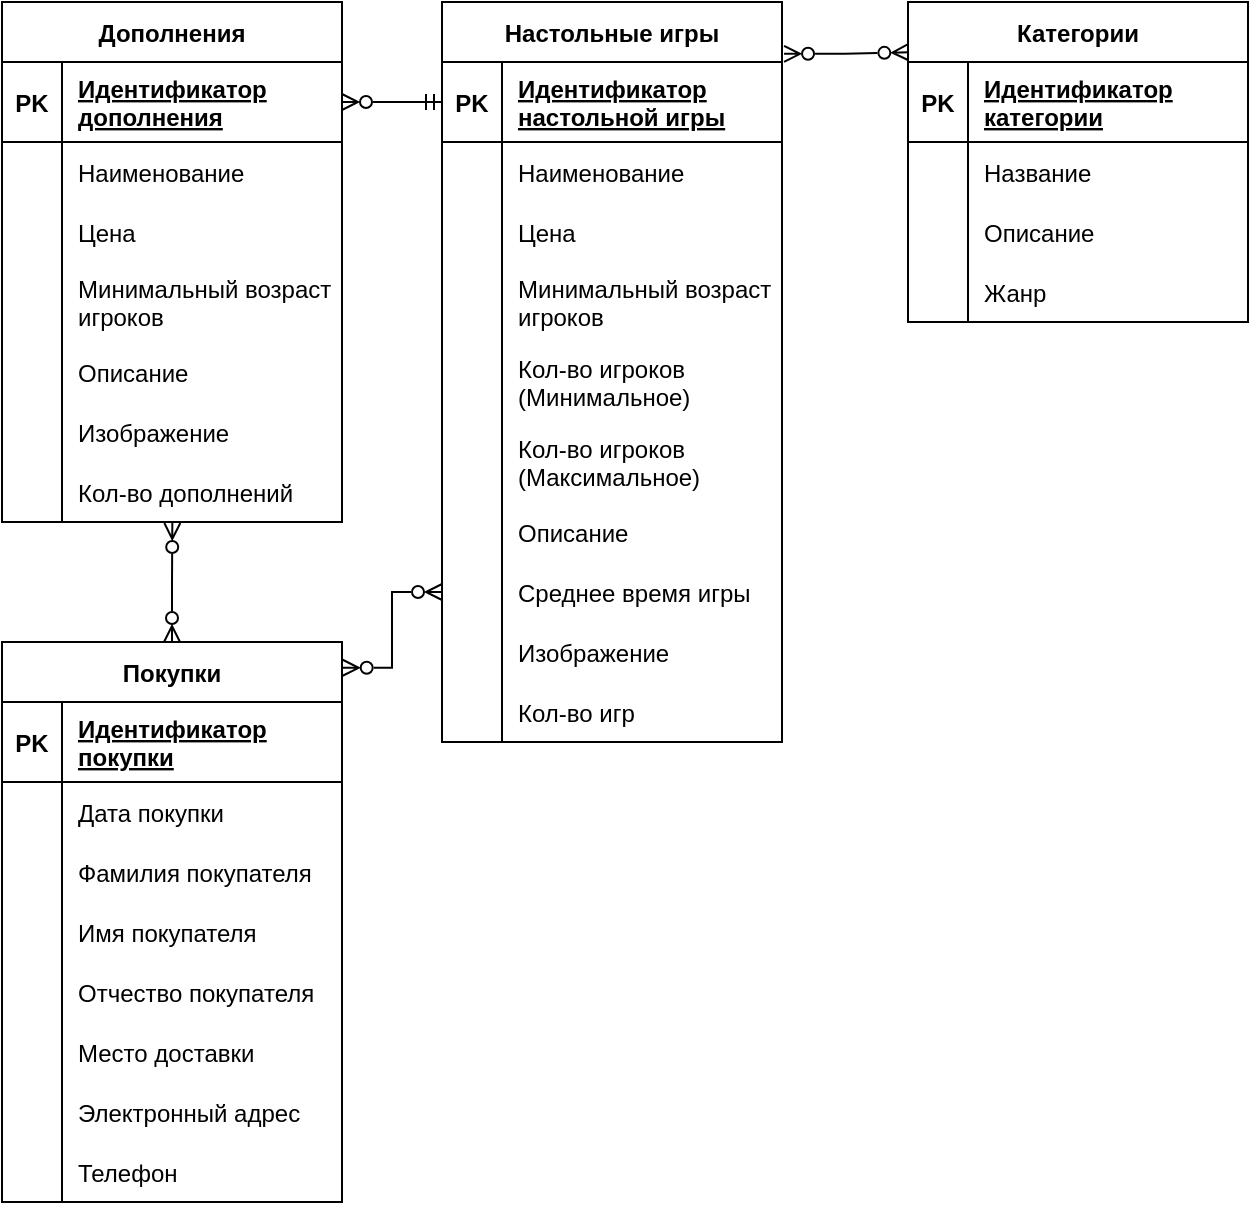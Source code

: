 <mxfile version="21.0.6" type="device" pages="2"><diagram id="tstvPHaD33yUd_cYF9Vq" name="Концептуальная модель"><mxGraphModel dx="761" dy="786" grid="1" gridSize="10" guides="1" tooltips="1" connect="1" arrows="1" fold="1" page="1" pageScale="1" pageWidth="827" pageHeight="1169" math="0" shadow="0"><root><mxCell id="0"/><mxCell id="1" parent="0"/><mxCell id="7CguSGLkKRdLiyMupWOX-1" value="Настольные игры" style="shape=table;startSize=30;container=1;collapsible=1;childLayout=tableLayout;fixedRows=1;rowLines=0;fontStyle=1;align=center;resizeLast=1;" parent="1" vertex="1"><mxGeometry x="340" y="120" width="170" height="370" as="geometry"/></mxCell><mxCell id="7CguSGLkKRdLiyMupWOX-2" value="" style="shape=tableRow;horizontal=0;startSize=0;swimlaneHead=0;swimlaneBody=0;fillColor=none;collapsible=0;dropTarget=0;points=[[0,0.5],[1,0.5]];portConstraint=eastwest;top=0;left=0;right=0;bottom=1;" parent="7CguSGLkKRdLiyMupWOX-1" vertex="1"><mxGeometry y="30" width="170" height="40" as="geometry"/></mxCell><mxCell id="7CguSGLkKRdLiyMupWOX-3" value="PK" style="shape=partialRectangle;connectable=0;fillColor=none;top=0;left=0;bottom=0;right=0;fontStyle=1;overflow=hidden;" parent="7CguSGLkKRdLiyMupWOX-2" vertex="1"><mxGeometry width="30" height="40" as="geometry"><mxRectangle width="30" height="40" as="alternateBounds"/></mxGeometry></mxCell><mxCell id="7CguSGLkKRdLiyMupWOX-4" value="Идентификатор &#10;настольной игры" style="shape=partialRectangle;connectable=0;fillColor=none;top=0;left=0;bottom=0;right=0;align=left;spacingLeft=6;fontStyle=5;overflow=hidden;" parent="7CguSGLkKRdLiyMupWOX-2" vertex="1"><mxGeometry x="30" width="140" height="40" as="geometry"><mxRectangle width="140" height="40" as="alternateBounds"/></mxGeometry></mxCell><mxCell id="7CguSGLkKRdLiyMupWOX-5" value="" style="shape=tableRow;horizontal=0;startSize=0;swimlaneHead=0;swimlaneBody=0;fillColor=none;collapsible=0;dropTarget=0;points=[[0,0.5],[1,0.5]];portConstraint=eastwest;top=0;left=0;right=0;bottom=0;" parent="7CguSGLkKRdLiyMupWOX-1" vertex="1"><mxGeometry y="70" width="170" height="30" as="geometry"/></mxCell><mxCell id="7CguSGLkKRdLiyMupWOX-6" value="" style="shape=partialRectangle;connectable=0;fillColor=none;top=0;left=0;bottom=0;right=0;editable=1;overflow=hidden;" parent="7CguSGLkKRdLiyMupWOX-5" vertex="1"><mxGeometry width="30" height="30" as="geometry"><mxRectangle width="30" height="30" as="alternateBounds"/></mxGeometry></mxCell><mxCell id="7CguSGLkKRdLiyMupWOX-7" value="Наименование" style="shape=partialRectangle;connectable=0;fillColor=none;top=0;left=0;bottom=0;right=0;align=left;spacingLeft=6;overflow=hidden;" parent="7CguSGLkKRdLiyMupWOX-5" vertex="1"><mxGeometry x="30" width="140" height="30" as="geometry"><mxRectangle width="140" height="30" as="alternateBounds"/></mxGeometry></mxCell><mxCell id="7CguSGLkKRdLiyMupWOX-8" value="" style="shape=tableRow;horizontal=0;startSize=0;swimlaneHead=0;swimlaneBody=0;fillColor=none;collapsible=0;dropTarget=0;points=[[0,0.5],[1,0.5]];portConstraint=eastwest;top=0;left=0;right=0;bottom=0;" parent="7CguSGLkKRdLiyMupWOX-1" vertex="1"><mxGeometry y="100" width="170" height="30" as="geometry"/></mxCell><mxCell id="7CguSGLkKRdLiyMupWOX-9" value="" style="shape=partialRectangle;connectable=0;fillColor=none;top=0;left=0;bottom=0;right=0;editable=1;overflow=hidden;" parent="7CguSGLkKRdLiyMupWOX-8" vertex="1"><mxGeometry width="30" height="30" as="geometry"><mxRectangle width="30" height="30" as="alternateBounds"/></mxGeometry></mxCell><mxCell id="7CguSGLkKRdLiyMupWOX-10" value="Цена" style="shape=partialRectangle;connectable=0;fillColor=none;top=0;left=0;bottom=0;right=0;align=left;spacingLeft=6;overflow=hidden;" parent="7CguSGLkKRdLiyMupWOX-8" vertex="1"><mxGeometry x="30" width="140" height="30" as="geometry"><mxRectangle width="140" height="30" as="alternateBounds"/></mxGeometry></mxCell><mxCell id="7CguSGLkKRdLiyMupWOX-11" value="" style="shape=tableRow;horizontal=0;startSize=0;swimlaneHead=0;swimlaneBody=0;fillColor=none;collapsible=0;dropTarget=0;points=[[0,0.5],[1,0.5]];portConstraint=eastwest;top=0;left=0;right=0;bottom=0;" parent="7CguSGLkKRdLiyMupWOX-1" vertex="1"><mxGeometry y="130" width="170" height="40" as="geometry"/></mxCell><mxCell id="7CguSGLkKRdLiyMupWOX-12" value="" style="shape=partialRectangle;connectable=0;fillColor=none;top=0;left=0;bottom=0;right=0;editable=1;overflow=hidden;" parent="7CguSGLkKRdLiyMupWOX-11" vertex="1"><mxGeometry width="30" height="40" as="geometry"><mxRectangle width="30" height="40" as="alternateBounds"/></mxGeometry></mxCell><mxCell id="7CguSGLkKRdLiyMupWOX-13" value="Минимальный возраст&#10;игроков" style="shape=partialRectangle;connectable=0;fillColor=none;top=0;left=0;bottom=0;right=0;align=left;spacingLeft=6;overflow=hidden;" parent="7CguSGLkKRdLiyMupWOX-11" vertex="1"><mxGeometry x="30" width="140" height="40" as="geometry"><mxRectangle width="140" height="40" as="alternateBounds"/></mxGeometry></mxCell><mxCell id="7CguSGLkKRdLiyMupWOX-14" value="" style="shape=tableRow;horizontal=0;startSize=0;swimlaneHead=0;swimlaneBody=0;fillColor=none;collapsible=0;dropTarget=0;points=[[0,0.5],[1,0.5]];portConstraint=eastwest;top=0;left=0;right=0;bottom=0;" parent="7CguSGLkKRdLiyMupWOX-1" vertex="1"><mxGeometry y="170" width="170" height="40" as="geometry"/></mxCell><mxCell id="7CguSGLkKRdLiyMupWOX-15" value="" style="shape=partialRectangle;connectable=0;fillColor=none;top=0;left=0;bottom=0;right=0;editable=1;overflow=hidden;" parent="7CguSGLkKRdLiyMupWOX-14" vertex="1"><mxGeometry width="30" height="40" as="geometry"><mxRectangle width="30" height="40" as="alternateBounds"/></mxGeometry></mxCell><mxCell id="7CguSGLkKRdLiyMupWOX-16" value="Кол-во игроков &#10;(Минимальное)" style="shape=partialRectangle;connectable=0;fillColor=none;top=0;left=0;bottom=0;right=0;align=left;spacingLeft=6;overflow=hidden;" parent="7CguSGLkKRdLiyMupWOX-14" vertex="1"><mxGeometry x="30" width="140" height="40" as="geometry"><mxRectangle width="140" height="40" as="alternateBounds"/></mxGeometry></mxCell><mxCell id="7CguSGLkKRdLiyMupWOX-17" value="" style="shape=tableRow;horizontal=0;startSize=0;swimlaneHead=0;swimlaneBody=0;fillColor=none;collapsible=0;dropTarget=0;points=[[0,0.5],[1,0.5]];portConstraint=eastwest;top=0;left=0;right=0;bottom=0;" parent="7CguSGLkKRdLiyMupWOX-1" vertex="1"><mxGeometry y="210" width="170" height="40" as="geometry"/></mxCell><mxCell id="7CguSGLkKRdLiyMupWOX-18" value="" style="shape=partialRectangle;connectable=0;fillColor=none;top=0;left=0;bottom=0;right=0;editable=1;overflow=hidden;" parent="7CguSGLkKRdLiyMupWOX-17" vertex="1"><mxGeometry width="30" height="40" as="geometry"><mxRectangle width="30" height="40" as="alternateBounds"/></mxGeometry></mxCell><mxCell id="7CguSGLkKRdLiyMupWOX-19" value="Кол-во игроков&#10;(Максимальное)" style="shape=partialRectangle;connectable=0;fillColor=none;top=0;left=0;bottom=0;right=0;align=left;spacingLeft=6;overflow=hidden;" parent="7CguSGLkKRdLiyMupWOX-17" vertex="1"><mxGeometry x="30" width="140" height="40" as="geometry"><mxRectangle width="140" height="40" as="alternateBounds"/></mxGeometry></mxCell><mxCell id="7CguSGLkKRdLiyMupWOX-23" value="" style="shape=tableRow;horizontal=0;startSize=0;swimlaneHead=0;swimlaneBody=0;fillColor=none;collapsible=0;dropTarget=0;points=[[0,0.5],[1,0.5]];portConstraint=eastwest;top=0;left=0;right=0;bottom=0;" parent="7CguSGLkKRdLiyMupWOX-1" vertex="1"><mxGeometry y="250" width="170" height="30" as="geometry"/></mxCell><mxCell id="7CguSGLkKRdLiyMupWOX-24" value="" style="shape=partialRectangle;connectable=0;fillColor=none;top=0;left=0;bottom=0;right=0;editable=1;overflow=hidden;" parent="7CguSGLkKRdLiyMupWOX-23" vertex="1"><mxGeometry width="30" height="30" as="geometry"><mxRectangle width="30" height="30" as="alternateBounds"/></mxGeometry></mxCell><mxCell id="7CguSGLkKRdLiyMupWOX-25" value="Описание" style="shape=partialRectangle;connectable=0;fillColor=none;top=0;left=0;bottom=0;right=0;align=left;spacingLeft=6;overflow=hidden;" parent="7CguSGLkKRdLiyMupWOX-23" vertex="1"><mxGeometry x="30" width="140" height="30" as="geometry"><mxRectangle width="140" height="30" as="alternateBounds"/></mxGeometry></mxCell><mxCell id="7CguSGLkKRdLiyMupWOX-26" value="" style="shape=tableRow;horizontal=0;startSize=0;swimlaneHead=0;swimlaneBody=0;fillColor=none;collapsible=0;dropTarget=0;points=[[0,0.5],[1,0.5]];portConstraint=eastwest;top=0;left=0;right=0;bottom=0;" parent="7CguSGLkKRdLiyMupWOX-1" vertex="1"><mxGeometry y="280" width="170" height="30" as="geometry"/></mxCell><mxCell id="7CguSGLkKRdLiyMupWOX-27" value="" style="shape=partialRectangle;connectable=0;fillColor=none;top=0;left=0;bottom=0;right=0;editable=1;overflow=hidden;" parent="7CguSGLkKRdLiyMupWOX-26" vertex="1"><mxGeometry width="30" height="30" as="geometry"><mxRectangle width="30" height="30" as="alternateBounds"/></mxGeometry></mxCell><mxCell id="7CguSGLkKRdLiyMupWOX-28" value="Среднее время игры" style="shape=partialRectangle;connectable=0;fillColor=none;top=0;left=0;bottom=0;right=0;align=left;spacingLeft=6;overflow=hidden;" parent="7CguSGLkKRdLiyMupWOX-26" vertex="1"><mxGeometry x="30" width="140" height="30" as="geometry"><mxRectangle width="140" height="30" as="alternateBounds"/></mxGeometry></mxCell><mxCell id="7CguSGLkKRdLiyMupWOX-29" value="" style="shape=tableRow;horizontal=0;startSize=0;swimlaneHead=0;swimlaneBody=0;fillColor=none;collapsible=0;dropTarget=0;points=[[0,0.5],[1,0.5]];portConstraint=eastwest;top=0;left=0;right=0;bottom=0;" parent="7CguSGLkKRdLiyMupWOX-1" vertex="1"><mxGeometry y="310" width="170" height="30" as="geometry"/></mxCell><mxCell id="7CguSGLkKRdLiyMupWOX-30" value="" style="shape=partialRectangle;connectable=0;fillColor=none;top=0;left=0;bottom=0;right=0;editable=1;overflow=hidden;" parent="7CguSGLkKRdLiyMupWOX-29" vertex="1"><mxGeometry width="30" height="30" as="geometry"><mxRectangle width="30" height="30" as="alternateBounds"/></mxGeometry></mxCell><mxCell id="7CguSGLkKRdLiyMupWOX-31" value="Изображение" style="shape=partialRectangle;connectable=0;fillColor=none;top=0;left=0;bottom=0;right=0;align=left;spacingLeft=6;overflow=hidden;" parent="7CguSGLkKRdLiyMupWOX-29" vertex="1"><mxGeometry x="30" width="140" height="30" as="geometry"><mxRectangle width="140" height="30" as="alternateBounds"/></mxGeometry></mxCell><mxCell id="vdfrH0UitMxSdkPZpuKH-1" value="" style="shape=tableRow;horizontal=0;startSize=0;swimlaneHead=0;swimlaneBody=0;fillColor=none;collapsible=0;dropTarget=0;points=[[0,0.5],[1,0.5]];portConstraint=eastwest;top=0;left=0;right=0;bottom=0;" parent="7CguSGLkKRdLiyMupWOX-1" vertex="1"><mxGeometry y="340" width="170" height="30" as="geometry"/></mxCell><mxCell id="vdfrH0UitMxSdkPZpuKH-2" value="" style="shape=partialRectangle;connectable=0;fillColor=none;top=0;left=0;bottom=0;right=0;editable=1;overflow=hidden;" parent="vdfrH0UitMxSdkPZpuKH-1" vertex="1"><mxGeometry width="30" height="30" as="geometry"><mxRectangle width="30" height="30" as="alternateBounds"/></mxGeometry></mxCell><mxCell id="vdfrH0UitMxSdkPZpuKH-3" value="Кол-во игр" style="shape=partialRectangle;connectable=0;fillColor=none;top=0;left=0;bottom=0;right=0;align=left;spacingLeft=6;overflow=hidden;" parent="vdfrH0UitMxSdkPZpuKH-1" vertex="1"><mxGeometry x="30" width="140" height="30" as="geometry"><mxRectangle width="140" height="30" as="alternateBounds"/></mxGeometry></mxCell><mxCell id="osXFO6rU46rPQoozr9xR-1" value="Дополнения" style="shape=table;startSize=30;container=1;collapsible=1;childLayout=tableLayout;fixedRows=1;rowLines=0;fontStyle=1;align=center;resizeLast=1;" parent="1" vertex="1"><mxGeometry x="120" y="120" width="170" height="260" as="geometry"/></mxCell><mxCell id="osXFO6rU46rPQoozr9xR-2" value="" style="shape=tableRow;horizontal=0;startSize=0;swimlaneHead=0;swimlaneBody=0;fillColor=none;collapsible=0;dropTarget=0;points=[[0,0.5],[1,0.5]];portConstraint=eastwest;top=0;left=0;right=0;bottom=1;" parent="osXFO6rU46rPQoozr9xR-1" vertex="1"><mxGeometry y="30" width="170" height="40" as="geometry"/></mxCell><mxCell id="osXFO6rU46rPQoozr9xR-3" value="PK" style="shape=partialRectangle;connectable=0;fillColor=none;top=0;left=0;bottom=0;right=0;fontStyle=1;overflow=hidden;" parent="osXFO6rU46rPQoozr9xR-2" vertex="1"><mxGeometry width="30" height="40" as="geometry"><mxRectangle width="30" height="40" as="alternateBounds"/></mxGeometry></mxCell><mxCell id="osXFO6rU46rPQoozr9xR-4" value="Идентификатор &#10;дополнения" style="shape=partialRectangle;connectable=0;fillColor=none;top=0;left=0;bottom=0;right=0;align=left;spacingLeft=6;fontStyle=5;overflow=hidden;" parent="osXFO6rU46rPQoozr9xR-2" vertex="1"><mxGeometry x="30" width="140" height="40" as="geometry"><mxRectangle width="140" height="40" as="alternateBounds"/></mxGeometry></mxCell><mxCell id="osXFO6rU46rPQoozr9xR-5" value="" style="shape=tableRow;horizontal=0;startSize=0;swimlaneHead=0;swimlaneBody=0;fillColor=none;collapsible=0;dropTarget=0;points=[[0,0.5],[1,0.5]];portConstraint=eastwest;top=0;left=0;right=0;bottom=0;" parent="osXFO6rU46rPQoozr9xR-1" vertex="1"><mxGeometry y="70" width="170" height="30" as="geometry"/></mxCell><mxCell id="osXFO6rU46rPQoozr9xR-6" value="" style="shape=partialRectangle;connectable=0;fillColor=none;top=0;left=0;bottom=0;right=0;editable=1;overflow=hidden;" parent="osXFO6rU46rPQoozr9xR-5" vertex="1"><mxGeometry width="30" height="30" as="geometry"><mxRectangle width="30" height="30" as="alternateBounds"/></mxGeometry></mxCell><mxCell id="osXFO6rU46rPQoozr9xR-7" value="Наименование" style="shape=partialRectangle;connectable=0;fillColor=none;top=0;left=0;bottom=0;right=0;align=left;spacingLeft=6;overflow=hidden;" parent="osXFO6rU46rPQoozr9xR-5" vertex="1"><mxGeometry x="30" width="140" height="30" as="geometry"><mxRectangle width="140" height="30" as="alternateBounds"/></mxGeometry></mxCell><mxCell id="osXFO6rU46rPQoozr9xR-11" value="" style="shape=tableRow;horizontal=0;startSize=0;swimlaneHead=0;swimlaneBody=0;fillColor=none;collapsible=0;dropTarget=0;points=[[0,0.5],[1,0.5]];portConstraint=eastwest;top=0;left=0;right=0;bottom=0;" parent="osXFO6rU46rPQoozr9xR-1" vertex="1"><mxGeometry y="100" width="170" height="30" as="geometry"/></mxCell><mxCell id="osXFO6rU46rPQoozr9xR-12" value="" style="shape=partialRectangle;connectable=0;fillColor=none;top=0;left=0;bottom=0;right=0;editable=1;overflow=hidden;" parent="osXFO6rU46rPQoozr9xR-11" vertex="1"><mxGeometry width="30" height="30" as="geometry"><mxRectangle width="30" height="30" as="alternateBounds"/></mxGeometry></mxCell><mxCell id="osXFO6rU46rPQoozr9xR-13" value="Цена" style="shape=partialRectangle;connectable=0;fillColor=none;top=0;left=0;bottom=0;right=0;align=left;spacingLeft=6;overflow=hidden;" parent="osXFO6rU46rPQoozr9xR-11" vertex="1"><mxGeometry x="30" width="140" height="30" as="geometry"><mxRectangle width="140" height="30" as="alternateBounds"/></mxGeometry></mxCell><mxCell id="osXFO6rU46rPQoozr9xR-20" value="" style="shape=tableRow;horizontal=0;startSize=0;swimlaneHead=0;swimlaneBody=0;fillColor=none;collapsible=0;dropTarget=0;points=[[0,0.5],[1,0.5]];portConstraint=eastwest;top=0;left=0;right=0;bottom=0;" parent="osXFO6rU46rPQoozr9xR-1" vertex="1"><mxGeometry y="130" width="170" height="40" as="geometry"/></mxCell><mxCell id="osXFO6rU46rPQoozr9xR-21" value="" style="shape=partialRectangle;connectable=0;fillColor=none;top=0;left=0;bottom=0;right=0;editable=1;overflow=hidden;" parent="osXFO6rU46rPQoozr9xR-20" vertex="1"><mxGeometry width="30" height="40" as="geometry"><mxRectangle width="30" height="40" as="alternateBounds"/></mxGeometry></mxCell><mxCell id="osXFO6rU46rPQoozr9xR-22" value="Минимальный возраст&#10;игроков" style="shape=partialRectangle;connectable=0;fillColor=none;top=0;left=0;bottom=0;right=0;align=left;spacingLeft=6;overflow=hidden;" parent="osXFO6rU46rPQoozr9xR-20" vertex="1"><mxGeometry x="30" width="140" height="40" as="geometry"><mxRectangle width="140" height="40" as="alternateBounds"/></mxGeometry></mxCell><mxCell id="osXFO6rU46rPQoozr9xR-8" value="" style="shape=tableRow;horizontal=0;startSize=0;swimlaneHead=0;swimlaneBody=0;fillColor=none;collapsible=0;dropTarget=0;points=[[0,0.5],[1,0.5]];portConstraint=eastwest;top=0;left=0;right=0;bottom=0;" parent="osXFO6rU46rPQoozr9xR-1" vertex="1"><mxGeometry y="170" width="170" height="30" as="geometry"/></mxCell><mxCell id="osXFO6rU46rPQoozr9xR-9" value="" style="shape=partialRectangle;connectable=0;fillColor=none;top=0;left=0;bottom=0;right=0;editable=1;overflow=hidden;" parent="osXFO6rU46rPQoozr9xR-8" vertex="1"><mxGeometry width="30" height="30" as="geometry"><mxRectangle width="30" height="30" as="alternateBounds"/></mxGeometry></mxCell><mxCell id="osXFO6rU46rPQoozr9xR-10" value="Описание" style="shape=partialRectangle;connectable=0;fillColor=none;top=0;left=0;bottom=0;right=0;align=left;spacingLeft=6;overflow=hidden;" parent="osXFO6rU46rPQoozr9xR-8" vertex="1"><mxGeometry x="30" width="140" height="30" as="geometry"><mxRectangle width="140" height="30" as="alternateBounds"/></mxGeometry></mxCell><mxCell id="qoksJON9GrICGcB0GyW8-39" value="" style="shape=tableRow;horizontal=0;startSize=0;swimlaneHead=0;swimlaneBody=0;fillColor=none;collapsible=0;dropTarget=0;points=[[0,0.5],[1,0.5]];portConstraint=eastwest;top=0;left=0;right=0;bottom=0;" parent="osXFO6rU46rPQoozr9xR-1" vertex="1"><mxGeometry y="200" width="170" height="30" as="geometry"/></mxCell><mxCell id="qoksJON9GrICGcB0GyW8-40" value="" style="shape=partialRectangle;connectable=0;fillColor=none;top=0;left=0;bottom=0;right=0;editable=1;overflow=hidden;" parent="qoksJON9GrICGcB0GyW8-39" vertex="1"><mxGeometry width="30" height="30" as="geometry"><mxRectangle width="30" height="30" as="alternateBounds"/></mxGeometry></mxCell><mxCell id="qoksJON9GrICGcB0GyW8-41" value="Изображение" style="shape=partialRectangle;connectable=0;fillColor=none;top=0;left=0;bottom=0;right=0;align=left;spacingLeft=6;overflow=hidden;" parent="qoksJON9GrICGcB0GyW8-39" vertex="1"><mxGeometry x="30" width="140" height="30" as="geometry"><mxRectangle width="140" height="30" as="alternateBounds"/></mxGeometry></mxCell><mxCell id="F_aPw19jVQDlEjWOP5iH-1" value="" style="shape=tableRow;horizontal=0;startSize=0;swimlaneHead=0;swimlaneBody=0;fillColor=none;collapsible=0;dropTarget=0;points=[[0,0.5],[1,0.5]];portConstraint=eastwest;top=0;left=0;right=0;bottom=0;" parent="osXFO6rU46rPQoozr9xR-1" vertex="1"><mxGeometry y="230" width="170" height="30" as="geometry"/></mxCell><mxCell id="F_aPw19jVQDlEjWOP5iH-2" value="" style="shape=partialRectangle;connectable=0;fillColor=none;top=0;left=0;bottom=0;right=0;editable=1;overflow=hidden;" parent="F_aPw19jVQDlEjWOP5iH-1" vertex="1"><mxGeometry width="30" height="30" as="geometry"><mxRectangle width="30" height="30" as="alternateBounds"/></mxGeometry></mxCell><mxCell id="F_aPw19jVQDlEjWOP5iH-3" value="Кол-во дополнений" style="shape=partialRectangle;connectable=0;fillColor=none;top=0;left=0;bottom=0;right=0;align=left;spacingLeft=6;overflow=hidden;" parent="F_aPw19jVQDlEjWOP5iH-1" vertex="1"><mxGeometry x="30" width="140" height="30" as="geometry"><mxRectangle width="140" height="30" as="alternateBounds"/></mxGeometry></mxCell><mxCell id="osXFO6rU46rPQoozr9xR-23" value="Категории" style="shape=table;startSize=30;container=1;collapsible=1;childLayout=tableLayout;fixedRows=1;rowLines=0;fontStyle=1;align=center;resizeLast=1;" parent="1" vertex="1"><mxGeometry x="573" y="120" width="170" height="160" as="geometry"/></mxCell><mxCell id="osXFO6rU46rPQoozr9xR-24" value="" style="shape=tableRow;horizontal=0;startSize=0;swimlaneHead=0;swimlaneBody=0;fillColor=none;collapsible=0;dropTarget=0;points=[[0,0.5],[1,0.5]];portConstraint=eastwest;top=0;left=0;right=0;bottom=1;" parent="osXFO6rU46rPQoozr9xR-23" vertex="1"><mxGeometry y="30" width="170" height="40" as="geometry"/></mxCell><mxCell id="osXFO6rU46rPQoozr9xR-25" value="PK" style="shape=partialRectangle;connectable=0;fillColor=none;top=0;left=0;bottom=0;right=0;fontStyle=1;overflow=hidden;" parent="osXFO6rU46rPQoozr9xR-24" vertex="1"><mxGeometry width="30" height="40" as="geometry"><mxRectangle width="30" height="40" as="alternateBounds"/></mxGeometry></mxCell><mxCell id="osXFO6rU46rPQoozr9xR-26" value="Идентификатор&#10;категории" style="shape=partialRectangle;connectable=0;fillColor=none;top=0;left=0;bottom=0;right=0;align=left;spacingLeft=6;fontStyle=5;overflow=hidden;" parent="osXFO6rU46rPQoozr9xR-24" vertex="1"><mxGeometry x="30" width="140" height="40" as="geometry"><mxRectangle width="140" height="40" as="alternateBounds"/></mxGeometry></mxCell><mxCell id="osXFO6rU46rPQoozr9xR-27" value="" style="shape=tableRow;horizontal=0;startSize=0;swimlaneHead=0;swimlaneBody=0;fillColor=none;collapsible=0;dropTarget=0;points=[[0,0.5],[1,0.5]];portConstraint=eastwest;top=0;left=0;right=0;bottom=0;" parent="osXFO6rU46rPQoozr9xR-23" vertex="1"><mxGeometry y="70" width="170" height="30" as="geometry"/></mxCell><mxCell id="osXFO6rU46rPQoozr9xR-28" value="" style="shape=partialRectangle;connectable=0;fillColor=none;top=0;left=0;bottom=0;right=0;editable=1;overflow=hidden;" parent="osXFO6rU46rPQoozr9xR-27" vertex="1"><mxGeometry width="30" height="30" as="geometry"><mxRectangle width="30" height="30" as="alternateBounds"/></mxGeometry></mxCell><mxCell id="osXFO6rU46rPQoozr9xR-29" value="Название" style="shape=partialRectangle;connectable=0;fillColor=none;top=0;left=0;bottom=0;right=0;align=left;spacingLeft=6;overflow=hidden;" parent="osXFO6rU46rPQoozr9xR-27" vertex="1"><mxGeometry x="30" width="140" height="30" as="geometry"><mxRectangle width="140" height="30" as="alternateBounds"/></mxGeometry></mxCell><mxCell id="qoksJON9GrICGcB0GyW8-33" value="" style="shape=tableRow;horizontal=0;startSize=0;swimlaneHead=0;swimlaneBody=0;fillColor=none;collapsible=0;dropTarget=0;points=[[0,0.5],[1,0.5]];portConstraint=eastwest;top=0;left=0;right=0;bottom=0;" parent="osXFO6rU46rPQoozr9xR-23" vertex="1"><mxGeometry y="100" width="170" height="30" as="geometry"/></mxCell><mxCell id="qoksJON9GrICGcB0GyW8-34" value="" style="shape=partialRectangle;connectable=0;fillColor=none;top=0;left=0;bottom=0;right=0;editable=1;overflow=hidden;" parent="qoksJON9GrICGcB0GyW8-33" vertex="1"><mxGeometry width="30" height="30" as="geometry"><mxRectangle width="30" height="30" as="alternateBounds"/></mxGeometry></mxCell><mxCell id="qoksJON9GrICGcB0GyW8-35" value="Описание" style="shape=partialRectangle;connectable=0;fillColor=none;top=0;left=0;bottom=0;right=0;align=left;spacingLeft=6;overflow=hidden;" parent="qoksJON9GrICGcB0GyW8-33" vertex="1"><mxGeometry x="30" width="140" height="30" as="geometry"><mxRectangle width="140" height="30" as="alternateBounds"/></mxGeometry></mxCell><mxCell id="nzNhjkgoBMm4CMlY-bhu-1" value="" style="shape=tableRow;horizontal=0;startSize=0;swimlaneHead=0;swimlaneBody=0;fillColor=none;collapsible=0;dropTarget=0;points=[[0,0.5],[1,0.5]];portConstraint=eastwest;top=0;left=0;right=0;bottom=0;" parent="osXFO6rU46rPQoozr9xR-23" vertex="1"><mxGeometry y="130" width="170" height="30" as="geometry"/></mxCell><mxCell id="nzNhjkgoBMm4CMlY-bhu-2" value="" style="shape=partialRectangle;connectable=0;fillColor=none;top=0;left=0;bottom=0;right=0;editable=1;overflow=hidden;" parent="nzNhjkgoBMm4CMlY-bhu-1" vertex="1"><mxGeometry width="30" height="30" as="geometry"><mxRectangle width="30" height="30" as="alternateBounds"/></mxGeometry></mxCell><mxCell id="nzNhjkgoBMm4CMlY-bhu-3" value="Жанр " style="shape=partialRectangle;connectable=0;fillColor=none;top=0;left=0;bottom=0;right=0;align=left;spacingLeft=6;overflow=hidden;" parent="nzNhjkgoBMm4CMlY-bhu-1" vertex="1"><mxGeometry x="30" width="140" height="30" as="geometry"><mxRectangle width="140" height="30" as="alternateBounds"/></mxGeometry></mxCell><mxCell id="osXFO6rU46rPQoozr9xR-30" value="" style="endArrow=ERmandOne;html=1;rounded=0;exitX=1;exitY=0.5;exitDx=0;exitDy=0;edgeStyle=orthogonalEdgeStyle;startArrow=ERzeroToMany;startFill=0;endFill=0;" parent="1" source="osXFO6rU46rPQoozr9xR-2" target="7CguSGLkKRdLiyMupWOX-2" edge="1"><mxGeometry relative="1" as="geometry"><mxPoint x="180" y="470" as="sourcePoint"/><mxPoint x="340" y="470" as="targetPoint"/></mxGeometry></mxCell><mxCell id="osXFO6rU46rPQoozr9xR-31" value="" style="endArrow=ERzeroToMany;html=1;rounded=0;startArrow=ERzeroToMany;startFill=0;endFill=0;exitX=1.006;exitY=0.07;exitDx=0;exitDy=0;exitPerimeter=0;edgeStyle=orthogonalEdgeStyle;entryX=0.001;entryY=0.157;entryDx=0;entryDy=0;entryPerimeter=0;" parent="1" source="7CguSGLkKRdLiyMupWOX-1" target="osXFO6rU46rPQoozr9xR-23" edge="1"><mxGeometry relative="1" as="geometry"><mxPoint x="510" y="260" as="sourcePoint"/><mxPoint x="570" y="145" as="targetPoint"/><Array as="points"/></mxGeometry></mxCell><mxCell id="qoksJON9GrICGcB0GyW8-1" value="Покупки" style="shape=table;startSize=30;container=1;collapsible=1;childLayout=tableLayout;fixedRows=1;rowLines=0;fontStyle=1;align=center;resizeLast=1;" parent="1" vertex="1"><mxGeometry x="120" y="440" width="170" height="280" as="geometry"/></mxCell><mxCell id="qoksJON9GrICGcB0GyW8-2" value="" style="shape=tableRow;horizontal=0;startSize=0;swimlaneHead=0;swimlaneBody=0;fillColor=none;collapsible=0;dropTarget=0;points=[[0,0.5],[1,0.5]];portConstraint=eastwest;top=0;left=0;right=0;bottom=1;" parent="qoksJON9GrICGcB0GyW8-1" vertex="1"><mxGeometry y="30" width="170" height="40" as="geometry"/></mxCell><mxCell id="qoksJON9GrICGcB0GyW8-3" value="PK" style="shape=partialRectangle;connectable=0;fillColor=none;top=0;left=0;bottom=0;right=0;fontStyle=1;overflow=hidden;" parent="qoksJON9GrICGcB0GyW8-2" vertex="1"><mxGeometry width="30" height="40" as="geometry"><mxRectangle width="30" height="40" as="alternateBounds"/></mxGeometry></mxCell><mxCell id="qoksJON9GrICGcB0GyW8-4" value="Идентификатор&#10;покупки" style="shape=partialRectangle;connectable=0;fillColor=none;top=0;left=0;bottom=0;right=0;align=left;spacingLeft=6;fontStyle=5;overflow=hidden;" parent="qoksJON9GrICGcB0GyW8-2" vertex="1"><mxGeometry x="30" width="140" height="40" as="geometry"><mxRectangle width="140" height="40" as="alternateBounds"/></mxGeometry></mxCell><mxCell id="qoksJON9GrICGcB0GyW8-8" value="" style="shape=tableRow;horizontal=0;startSize=0;swimlaneHead=0;swimlaneBody=0;fillColor=none;collapsible=0;dropTarget=0;points=[[0,0.5],[1,0.5]];portConstraint=eastwest;top=0;left=0;right=0;bottom=0;" parent="qoksJON9GrICGcB0GyW8-1" vertex="1"><mxGeometry y="70" width="170" height="30" as="geometry"/></mxCell><mxCell id="qoksJON9GrICGcB0GyW8-9" value="" style="shape=partialRectangle;connectable=0;fillColor=none;top=0;left=0;bottom=0;right=0;editable=1;overflow=hidden;" parent="qoksJON9GrICGcB0GyW8-8" vertex="1"><mxGeometry width="30" height="30" as="geometry"><mxRectangle width="30" height="30" as="alternateBounds"/></mxGeometry></mxCell><mxCell id="qoksJON9GrICGcB0GyW8-10" value="Дата покупки" style="shape=partialRectangle;connectable=0;fillColor=none;top=0;left=0;bottom=0;right=0;align=left;spacingLeft=6;overflow=hidden;" parent="qoksJON9GrICGcB0GyW8-8" vertex="1"><mxGeometry x="30" width="140" height="30" as="geometry"><mxRectangle width="140" height="30" as="alternateBounds"/></mxGeometry></mxCell><mxCell id="qoksJON9GrICGcB0GyW8-11" value="" style="shape=tableRow;horizontal=0;startSize=0;swimlaneHead=0;swimlaneBody=0;fillColor=none;collapsible=0;dropTarget=0;points=[[0,0.5],[1,0.5]];portConstraint=eastwest;top=0;left=0;right=0;bottom=0;" parent="qoksJON9GrICGcB0GyW8-1" vertex="1"><mxGeometry y="100" width="170" height="30" as="geometry"/></mxCell><mxCell id="qoksJON9GrICGcB0GyW8-12" value="" style="shape=partialRectangle;connectable=0;fillColor=none;top=0;left=0;bottom=0;right=0;editable=1;overflow=hidden;" parent="qoksJON9GrICGcB0GyW8-11" vertex="1"><mxGeometry width="30" height="30" as="geometry"><mxRectangle width="30" height="30" as="alternateBounds"/></mxGeometry></mxCell><mxCell id="qoksJON9GrICGcB0GyW8-13" value="Фамилия покупателя" style="shape=partialRectangle;connectable=0;fillColor=none;top=0;left=0;bottom=0;right=0;align=left;spacingLeft=6;overflow=hidden;" parent="qoksJON9GrICGcB0GyW8-11" vertex="1"><mxGeometry x="30" width="140" height="30" as="geometry"><mxRectangle width="140" height="30" as="alternateBounds"/></mxGeometry></mxCell><mxCell id="qoksJON9GrICGcB0GyW8-24" value="" style="shape=tableRow;horizontal=0;startSize=0;swimlaneHead=0;swimlaneBody=0;fillColor=none;collapsible=0;dropTarget=0;points=[[0,0.5],[1,0.5]];portConstraint=eastwest;top=0;left=0;right=0;bottom=0;" parent="qoksJON9GrICGcB0GyW8-1" vertex="1"><mxGeometry y="130" width="170" height="30" as="geometry"/></mxCell><mxCell id="qoksJON9GrICGcB0GyW8-25" value="" style="shape=partialRectangle;connectable=0;fillColor=none;top=0;left=0;bottom=0;right=0;editable=1;overflow=hidden;" parent="qoksJON9GrICGcB0GyW8-24" vertex="1"><mxGeometry width="30" height="30" as="geometry"><mxRectangle width="30" height="30" as="alternateBounds"/></mxGeometry></mxCell><mxCell id="qoksJON9GrICGcB0GyW8-26" value="Имя покупателя" style="shape=partialRectangle;connectable=0;fillColor=none;top=0;left=0;bottom=0;right=0;align=left;spacingLeft=6;overflow=hidden;" parent="qoksJON9GrICGcB0GyW8-24" vertex="1"><mxGeometry x="30" width="140" height="30" as="geometry"><mxRectangle width="140" height="30" as="alternateBounds"/></mxGeometry></mxCell><mxCell id="TCSBjuF1R-4v0iKsG8xS-1" value="" style="shape=tableRow;horizontal=0;startSize=0;swimlaneHead=0;swimlaneBody=0;fillColor=none;collapsible=0;dropTarget=0;points=[[0,0.5],[1,0.5]];portConstraint=eastwest;top=0;left=0;right=0;bottom=0;" parent="qoksJON9GrICGcB0GyW8-1" vertex="1"><mxGeometry y="160" width="170" height="30" as="geometry"/></mxCell><mxCell id="TCSBjuF1R-4v0iKsG8xS-2" value="" style="shape=partialRectangle;connectable=0;fillColor=none;top=0;left=0;bottom=0;right=0;editable=1;overflow=hidden;" parent="TCSBjuF1R-4v0iKsG8xS-1" vertex="1"><mxGeometry width="30" height="30" as="geometry"><mxRectangle width="30" height="30" as="alternateBounds"/></mxGeometry></mxCell><mxCell id="TCSBjuF1R-4v0iKsG8xS-3" value="Отчество покупателя" style="shape=partialRectangle;connectable=0;fillColor=none;top=0;left=0;bottom=0;right=0;align=left;spacingLeft=6;overflow=hidden;" parent="TCSBjuF1R-4v0iKsG8xS-1" vertex="1"><mxGeometry x="30" width="140" height="30" as="geometry"><mxRectangle width="140" height="30" as="alternateBounds"/></mxGeometry></mxCell><mxCell id="qoksJON9GrICGcB0GyW8-17" value="" style="shape=tableRow;horizontal=0;startSize=0;swimlaneHead=0;swimlaneBody=0;fillColor=none;collapsible=0;dropTarget=0;points=[[0,0.5],[1,0.5]];portConstraint=eastwest;top=0;left=0;right=0;bottom=0;" parent="qoksJON9GrICGcB0GyW8-1" vertex="1"><mxGeometry y="190" width="170" height="30" as="geometry"/></mxCell><mxCell id="qoksJON9GrICGcB0GyW8-18" value="" style="shape=partialRectangle;connectable=0;fillColor=none;top=0;left=0;bottom=0;right=0;editable=1;overflow=hidden;" parent="qoksJON9GrICGcB0GyW8-17" vertex="1"><mxGeometry width="30" height="30" as="geometry"><mxRectangle width="30" height="30" as="alternateBounds"/></mxGeometry></mxCell><mxCell id="qoksJON9GrICGcB0GyW8-19" value="Место доставки" style="shape=partialRectangle;connectable=0;fillColor=none;top=0;left=0;bottom=0;right=0;align=left;spacingLeft=6;overflow=hidden;" parent="qoksJON9GrICGcB0GyW8-17" vertex="1"><mxGeometry x="30" width="140" height="30" as="geometry"><mxRectangle width="140" height="30" as="alternateBounds"/></mxGeometry></mxCell><mxCell id="qoksJON9GrICGcB0GyW8-27" value="" style="shape=tableRow;horizontal=0;startSize=0;swimlaneHead=0;swimlaneBody=0;fillColor=none;collapsible=0;dropTarget=0;points=[[0,0.5],[1,0.5]];portConstraint=eastwest;top=0;left=0;right=0;bottom=0;" parent="qoksJON9GrICGcB0GyW8-1" vertex="1"><mxGeometry y="220" width="170" height="30" as="geometry"/></mxCell><mxCell id="qoksJON9GrICGcB0GyW8-28" value="" style="shape=partialRectangle;connectable=0;fillColor=none;top=0;left=0;bottom=0;right=0;editable=1;overflow=hidden;" parent="qoksJON9GrICGcB0GyW8-27" vertex="1"><mxGeometry width="30" height="30" as="geometry"><mxRectangle width="30" height="30" as="alternateBounds"/></mxGeometry></mxCell><mxCell id="qoksJON9GrICGcB0GyW8-29" value="Электронный адрес" style="shape=partialRectangle;connectable=0;fillColor=none;top=0;left=0;bottom=0;right=0;align=left;spacingLeft=6;overflow=hidden;" parent="qoksJON9GrICGcB0GyW8-27" vertex="1"><mxGeometry x="30" width="140" height="30" as="geometry"><mxRectangle width="140" height="30" as="alternateBounds"/></mxGeometry></mxCell><mxCell id="qoksJON9GrICGcB0GyW8-30" value="" style="shape=tableRow;horizontal=0;startSize=0;swimlaneHead=0;swimlaneBody=0;fillColor=none;collapsible=0;dropTarget=0;points=[[0,0.5],[1,0.5]];portConstraint=eastwest;top=0;left=0;right=0;bottom=0;" parent="qoksJON9GrICGcB0GyW8-1" vertex="1"><mxGeometry y="250" width="170" height="30" as="geometry"/></mxCell><mxCell id="qoksJON9GrICGcB0GyW8-31" value="" style="shape=partialRectangle;connectable=0;fillColor=none;top=0;left=0;bottom=0;right=0;editable=1;overflow=hidden;" parent="qoksJON9GrICGcB0GyW8-30" vertex="1"><mxGeometry width="30" height="30" as="geometry"><mxRectangle width="30" height="30" as="alternateBounds"/></mxGeometry></mxCell><mxCell id="qoksJON9GrICGcB0GyW8-32" value="Телефон" style="shape=partialRectangle;connectable=0;fillColor=none;top=0;left=0;bottom=0;right=0;align=left;spacingLeft=6;overflow=hidden;" parent="qoksJON9GrICGcB0GyW8-30" vertex="1"><mxGeometry x="30" width="140" height="30" as="geometry"><mxRectangle width="140" height="30" as="alternateBounds"/></mxGeometry></mxCell><mxCell id="qoksJON9GrICGcB0GyW8-23" value="" style="endArrow=ERzeroToMany;html=1;rounded=0;startArrow=ERzeroToMany;startFill=0;endFill=0;entryX=0;entryY=0.5;entryDx=0;entryDy=0;exitX=1.002;exitY=0.046;exitDx=0;exitDy=0;exitPerimeter=0;edgeStyle=orthogonalEdgeStyle;" parent="1" source="qoksJON9GrICGcB0GyW8-1" target="7CguSGLkKRdLiyMupWOX-26" edge="1"><mxGeometry relative="1" as="geometry"><mxPoint x="290" y="420" as="sourcePoint"/><mxPoint x="330" y="400" as="targetPoint"/></mxGeometry></mxCell><mxCell id="nzNhjkgoBMm4CMlY-bhu-6" value="" style="endArrow=ERzeroToMany;html=1;rounded=0;startArrow=ERzeroToMany;startFill=0;endFill=0;edgeStyle=orthogonalEdgeStyle;entryX=0.501;entryY=1.017;entryDx=0;entryDy=0;entryPerimeter=0;" parent="1" source="qoksJON9GrICGcB0GyW8-1" target="F_aPw19jVQDlEjWOP5iH-1" edge="1"><mxGeometry relative="1" as="geometry"><mxPoint x="200" y="390" as="sourcePoint"/><mxPoint x="200" y="370" as="targetPoint"/></mxGeometry></mxCell></root></mxGraphModel></diagram><diagram name="Логическая модель" id="d1s0c-GaAK9I9MXADone"><mxGraphModel dx="525" dy="542" grid="1" gridSize="10" guides="1" tooltips="1" connect="1" arrows="1" fold="1" page="1" pageScale="1" pageWidth="827" pageHeight="1169" math="0" shadow="0"><root><mxCell id="78VOBY1ZQjKOXu_JdYDo-0"/><mxCell id="78VOBY1ZQjKOXu_JdYDo-1" parent="78VOBY1ZQjKOXu_JdYDo-0"/><mxCell id="78VOBY1ZQjKOXu_JdYDo-2" value="Настольные игры" style="shape=table;startSize=30;container=1;collapsible=1;childLayout=tableLayout;fixedRows=1;rowLines=0;fontStyle=1;align=center;resizeLast=1;" parent="78VOBY1ZQjKOXu_JdYDo-1" vertex="1"><mxGeometry x="340" y="120" width="170" height="370.0" as="geometry"/></mxCell><mxCell id="78VOBY1ZQjKOXu_JdYDo-3" value="" style="shape=tableRow;horizontal=0;startSize=0;swimlaneHead=0;swimlaneBody=0;fillColor=none;collapsible=0;dropTarget=0;points=[[0,0.5],[1,0.5]];portConstraint=eastwest;top=0;left=0;right=0;bottom=1;" parent="78VOBY1ZQjKOXu_JdYDo-2" vertex="1"><mxGeometry y="30" width="170" height="40" as="geometry"/></mxCell><mxCell id="78VOBY1ZQjKOXu_JdYDo-4" value="PK" style="shape=partialRectangle;connectable=0;fillColor=none;top=0;left=0;bottom=0;right=0;fontStyle=1;overflow=hidden;" parent="78VOBY1ZQjKOXu_JdYDo-3" vertex="1"><mxGeometry width="30" height="40" as="geometry"><mxRectangle width="30" height="40" as="alternateBounds"/></mxGeometry></mxCell><mxCell id="78VOBY1ZQjKOXu_JdYDo-5" value="Идентификатор &#10;настольной игры" style="shape=partialRectangle;connectable=0;fillColor=none;top=0;left=0;bottom=0;right=0;align=left;spacingLeft=6;fontStyle=5;overflow=hidden;" parent="78VOBY1ZQjKOXu_JdYDo-3" vertex="1"><mxGeometry x="30" width="140" height="40" as="geometry"><mxRectangle width="140" height="40" as="alternateBounds"/></mxGeometry></mxCell><mxCell id="78VOBY1ZQjKOXu_JdYDo-6" value="" style="shape=tableRow;horizontal=0;startSize=0;swimlaneHead=0;swimlaneBody=0;fillColor=none;collapsible=0;dropTarget=0;points=[[0,0.5],[1,0.5]];portConstraint=eastwest;top=0;left=0;right=0;bottom=0;" parent="78VOBY1ZQjKOXu_JdYDo-2" vertex="1"><mxGeometry y="70" width="170" height="30" as="geometry"/></mxCell><mxCell id="78VOBY1ZQjKOXu_JdYDo-7" value="" style="shape=partialRectangle;connectable=0;fillColor=none;top=0;left=0;bottom=0;right=0;editable=1;overflow=hidden;" parent="78VOBY1ZQjKOXu_JdYDo-6" vertex="1"><mxGeometry width="30" height="30" as="geometry"><mxRectangle width="30" height="30" as="alternateBounds"/></mxGeometry></mxCell><mxCell id="78VOBY1ZQjKOXu_JdYDo-8" value="Наименование" style="shape=partialRectangle;connectable=0;fillColor=none;top=0;left=0;bottom=0;right=0;align=left;spacingLeft=6;overflow=hidden;" parent="78VOBY1ZQjKOXu_JdYDo-6" vertex="1"><mxGeometry x="30" width="140" height="30" as="geometry"><mxRectangle width="140" height="30" as="alternateBounds"/></mxGeometry></mxCell><mxCell id="78VOBY1ZQjKOXu_JdYDo-9" value="" style="shape=tableRow;horizontal=0;startSize=0;swimlaneHead=0;swimlaneBody=0;fillColor=none;collapsible=0;dropTarget=0;points=[[0,0.5],[1,0.5]];portConstraint=eastwest;top=0;left=0;right=0;bottom=0;" parent="78VOBY1ZQjKOXu_JdYDo-2" vertex="1"><mxGeometry y="100" width="170" height="30" as="geometry"/></mxCell><mxCell id="78VOBY1ZQjKOXu_JdYDo-10" value="" style="shape=partialRectangle;connectable=0;fillColor=none;top=0;left=0;bottom=0;right=0;editable=1;overflow=hidden;" parent="78VOBY1ZQjKOXu_JdYDo-9" vertex="1"><mxGeometry width="30" height="30" as="geometry"><mxRectangle width="30" height="30" as="alternateBounds"/></mxGeometry></mxCell><mxCell id="78VOBY1ZQjKOXu_JdYDo-11" value="Цена" style="shape=partialRectangle;connectable=0;fillColor=none;top=0;left=0;bottom=0;right=0;align=left;spacingLeft=6;overflow=hidden;" parent="78VOBY1ZQjKOXu_JdYDo-9" vertex="1"><mxGeometry x="30" width="140" height="30" as="geometry"><mxRectangle width="140" height="30" as="alternateBounds"/></mxGeometry></mxCell><mxCell id="78VOBY1ZQjKOXu_JdYDo-12" value="" style="shape=tableRow;horizontal=0;startSize=0;swimlaneHead=0;swimlaneBody=0;fillColor=none;collapsible=0;dropTarget=0;points=[[0,0.5],[1,0.5]];portConstraint=eastwest;top=0;left=0;right=0;bottom=0;" parent="78VOBY1ZQjKOXu_JdYDo-2" vertex="1"><mxGeometry y="130" width="170" height="40" as="geometry"/></mxCell><mxCell id="78VOBY1ZQjKOXu_JdYDo-13" value="" style="shape=partialRectangle;connectable=0;fillColor=none;top=0;left=0;bottom=0;right=0;editable=1;overflow=hidden;" parent="78VOBY1ZQjKOXu_JdYDo-12" vertex="1"><mxGeometry width="30" height="40" as="geometry"><mxRectangle width="30" height="40" as="alternateBounds"/></mxGeometry></mxCell><mxCell id="78VOBY1ZQjKOXu_JdYDo-14" value="Минимальный возраст&#10;игроков" style="shape=partialRectangle;connectable=0;fillColor=none;top=0;left=0;bottom=0;right=0;align=left;spacingLeft=6;overflow=hidden;" parent="78VOBY1ZQjKOXu_JdYDo-12" vertex="1"><mxGeometry x="30" width="140" height="40" as="geometry"><mxRectangle width="140" height="40" as="alternateBounds"/></mxGeometry></mxCell><mxCell id="78VOBY1ZQjKOXu_JdYDo-15" value="" style="shape=tableRow;horizontal=0;startSize=0;swimlaneHead=0;swimlaneBody=0;fillColor=none;collapsible=0;dropTarget=0;points=[[0,0.5],[1,0.5]];portConstraint=eastwest;top=0;left=0;right=0;bottom=0;" parent="78VOBY1ZQjKOXu_JdYDo-2" vertex="1"><mxGeometry y="170" width="170" height="40" as="geometry"/></mxCell><mxCell id="78VOBY1ZQjKOXu_JdYDo-16" value="" style="shape=partialRectangle;connectable=0;fillColor=none;top=0;left=0;bottom=0;right=0;editable=1;overflow=hidden;" parent="78VOBY1ZQjKOXu_JdYDo-15" vertex="1"><mxGeometry width="30" height="40" as="geometry"><mxRectangle width="30" height="40" as="alternateBounds"/></mxGeometry></mxCell><mxCell id="78VOBY1ZQjKOXu_JdYDo-17" value="Кол-во игроков &#10;(Минимальное)" style="shape=partialRectangle;connectable=0;fillColor=none;top=0;left=0;bottom=0;right=0;align=left;spacingLeft=6;overflow=hidden;" parent="78VOBY1ZQjKOXu_JdYDo-15" vertex="1"><mxGeometry x="30" width="140" height="40" as="geometry"><mxRectangle width="140" height="40" as="alternateBounds"/></mxGeometry></mxCell><mxCell id="78VOBY1ZQjKOXu_JdYDo-18" value="" style="shape=tableRow;horizontal=0;startSize=0;swimlaneHead=0;swimlaneBody=0;fillColor=none;collapsible=0;dropTarget=0;points=[[0,0.5],[1,0.5]];portConstraint=eastwest;top=0;left=0;right=0;bottom=0;" parent="78VOBY1ZQjKOXu_JdYDo-2" vertex="1"><mxGeometry y="210" width="170" height="40" as="geometry"/></mxCell><mxCell id="78VOBY1ZQjKOXu_JdYDo-19" value="" style="shape=partialRectangle;connectable=0;fillColor=none;top=0;left=0;bottom=0;right=0;editable=1;overflow=hidden;" parent="78VOBY1ZQjKOXu_JdYDo-18" vertex="1"><mxGeometry width="30" height="40" as="geometry"><mxRectangle width="30" height="40" as="alternateBounds"/></mxGeometry></mxCell><mxCell id="78VOBY1ZQjKOXu_JdYDo-20" value="Кол-во игроков&#10;(Максимальное)" style="shape=partialRectangle;connectable=0;fillColor=none;top=0;left=0;bottom=0;right=0;align=left;spacingLeft=6;overflow=hidden;" parent="78VOBY1ZQjKOXu_JdYDo-18" vertex="1"><mxGeometry x="30" width="140" height="40" as="geometry"><mxRectangle width="140" height="40" as="alternateBounds"/></mxGeometry></mxCell><mxCell id="78VOBY1ZQjKOXu_JdYDo-21" value="" style="shape=tableRow;horizontal=0;startSize=0;swimlaneHead=0;swimlaneBody=0;fillColor=none;collapsible=0;dropTarget=0;points=[[0,0.5],[1,0.5]];portConstraint=eastwest;top=0;left=0;right=0;bottom=0;" parent="78VOBY1ZQjKOXu_JdYDo-2" vertex="1"><mxGeometry y="250" width="170" height="30" as="geometry"/></mxCell><mxCell id="78VOBY1ZQjKOXu_JdYDo-22" value="" style="shape=partialRectangle;connectable=0;fillColor=none;top=0;left=0;bottom=0;right=0;editable=1;overflow=hidden;" parent="78VOBY1ZQjKOXu_JdYDo-21" vertex="1"><mxGeometry width="30" height="30" as="geometry"><mxRectangle width="30" height="30" as="alternateBounds"/></mxGeometry></mxCell><mxCell id="78VOBY1ZQjKOXu_JdYDo-23" value="Описание" style="shape=partialRectangle;connectable=0;fillColor=none;top=0;left=0;bottom=0;right=0;align=left;spacingLeft=6;overflow=hidden;" parent="78VOBY1ZQjKOXu_JdYDo-21" vertex="1"><mxGeometry x="30" width="140" height="30" as="geometry"><mxRectangle width="140" height="30" as="alternateBounds"/></mxGeometry></mxCell><mxCell id="78VOBY1ZQjKOXu_JdYDo-24" value="" style="shape=tableRow;horizontal=0;startSize=0;swimlaneHead=0;swimlaneBody=0;fillColor=none;collapsible=0;dropTarget=0;points=[[0,0.5],[1,0.5]];portConstraint=eastwest;top=0;left=0;right=0;bottom=0;" parent="78VOBY1ZQjKOXu_JdYDo-2" vertex="1"><mxGeometry y="280" width="170" height="30" as="geometry"/></mxCell><mxCell id="78VOBY1ZQjKOXu_JdYDo-25" value="" style="shape=partialRectangle;connectable=0;fillColor=none;top=0;left=0;bottom=0;right=0;editable=1;overflow=hidden;" parent="78VOBY1ZQjKOXu_JdYDo-24" vertex="1"><mxGeometry width="30" height="30" as="geometry"><mxRectangle width="30" height="30" as="alternateBounds"/></mxGeometry></mxCell><mxCell id="78VOBY1ZQjKOXu_JdYDo-26" value="Среднее время игры" style="shape=partialRectangle;connectable=0;fillColor=none;top=0;left=0;bottom=0;right=0;align=left;spacingLeft=6;overflow=hidden;" parent="78VOBY1ZQjKOXu_JdYDo-24" vertex="1"><mxGeometry x="30" width="140" height="30" as="geometry"><mxRectangle width="140" height="30" as="alternateBounds"/></mxGeometry></mxCell><mxCell id="78VOBY1ZQjKOXu_JdYDo-27" value="" style="shape=tableRow;horizontal=0;startSize=0;swimlaneHead=0;swimlaneBody=0;fillColor=none;collapsible=0;dropTarget=0;points=[[0,0.5],[1,0.5]];portConstraint=eastwest;top=0;left=0;right=0;bottom=0;" parent="78VOBY1ZQjKOXu_JdYDo-2" vertex="1"><mxGeometry y="310" width="170" height="30" as="geometry"/></mxCell><mxCell id="78VOBY1ZQjKOXu_JdYDo-28" value="" style="shape=partialRectangle;connectable=0;fillColor=none;top=0;left=0;bottom=0;right=0;editable=1;overflow=hidden;" parent="78VOBY1ZQjKOXu_JdYDo-27" vertex="1"><mxGeometry width="30" height="30" as="geometry"><mxRectangle width="30" height="30" as="alternateBounds"/></mxGeometry></mxCell><mxCell id="78VOBY1ZQjKOXu_JdYDo-29" value="Изображение" style="shape=partialRectangle;connectable=0;fillColor=none;top=0;left=0;bottom=0;right=0;align=left;spacingLeft=6;overflow=hidden;" parent="78VOBY1ZQjKOXu_JdYDo-27" vertex="1"><mxGeometry x="30" width="140" height="30" as="geometry"><mxRectangle width="140" height="30" as="alternateBounds"/></mxGeometry></mxCell><mxCell id="78VOBY1ZQjKOXu_JdYDo-30" value="" style="shape=tableRow;horizontal=0;startSize=0;swimlaneHead=0;swimlaneBody=0;fillColor=none;collapsible=0;dropTarget=0;points=[[0,0.5],[1,0.5]];portConstraint=eastwest;top=0;left=0;right=0;bottom=0;" parent="78VOBY1ZQjKOXu_JdYDo-2" vertex="1"><mxGeometry y="340" width="170" height="30" as="geometry"/></mxCell><mxCell id="78VOBY1ZQjKOXu_JdYDo-31" value="" style="shape=partialRectangle;connectable=0;fillColor=none;top=0;left=0;bottom=0;right=0;editable=1;overflow=hidden;" parent="78VOBY1ZQjKOXu_JdYDo-30" vertex="1"><mxGeometry width="30" height="30" as="geometry"><mxRectangle width="30" height="30" as="alternateBounds"/></mxGeometry></mxCell><mxCell id="78VOBY1ZQjKOXu_JdYDo-32" value="Кол-во игр" style="shape=partialRectangle;connectable=0;fillColor=none;top=0;left=0;bottom=0;right=0;align=left;spacingLeft=6;overflow=hidden;" parent="78VOBY1ZQjKOXu_JdYDo-30" vertex="1"><mxGeometry x="30" width="140" height="30" as="geometry"><mxRectangle width="140" height="30" as="alternateBounds"/></mxGeometry></mxCell><mxCell id="78VOBY1ZQjKOXu_JdYDo-33" value="Дополнения" style="shape=table;startSize=30;container=1;collapsible=1;childLayout=tableLayout;fixedRows=1;rowLines=0;fontStyle=1;align=center;resizeLast=1;" parent="78VOBY1ZQjKOXu_JdYDo-1" vertex="1"><mxGeometry x="120" y="120" width="170" height="300.0" as="geometry"/></mxCell><mxCell id="78VOBY1ZQjKOXu_JdYDo-34" value="" style="shape=tableRow;horizontal=0;startSize=0;swimlaneHead=0;swimlaneBody=0;fillColor=none;collapsible=0;dropTarget=0;points=[[0,0.5],[1,0.5]];portConstraint=eastwest;top=0;left=0;right=0;bottom=1;" parent="78VOBY1ZQjKOXu_JdYDo-33" vertex="1"><mxGeometry y="30" width="170" height="40" as="geometry"/></mxCell><mxCell id="78VOBY1ZQjKOXu_JdYDo-35" value="PK" style="shape=partialRectangle;connectable=0;fillColor=none;top=0;left=0;bottom=0;right=0;fontStyle=1;overflow=hidden;" parent="78VOBY1ZQjKOXu_JdYDo-34" vertex="1"><mxGeometry width="30" height="40" as="geometry"><mxRectangle width="30" height="40" as="alternateBounds"/></mxGeometry></mxCell><mxCell id="78VOBY1ZQjKOXu_JdYDo-36" value="Идентификатор &#10;дополнения" style="shape=partialRectangle;connectable=0;fillColor=none;top=0;left=0;bottom=0;right=0;align=left;spacingLeft=6;fontStyle=5;overflow=hidden;" parent="78VOBY1ZQjKOXu_JdYDo-34" vertex="1"><mxGeometry x="30" width="140" height="40" as="geometry"><mxRectangle width="140" height="40" as="alternateBounds"/></mxGeometry></mxCell><mxCell id="78VOBY1ZQjKOXu_JdYDo-37" value="" style="shape=tableRow;horizontal=0;startSize=0;swimlaneHead=0;swimlaneBody=0;fillColor=none;collapsible=0;dropTarget=0;points=[[0,0.5],[1,0.5]];portConstraint=eastwest;top=0;left=0;right=0;bottom=0;" parent="78VOBY1ZQjKOXu_JdYDo-33" vertex="1"><mxGeometry y="70" width="170" height="30" as="geometry"/></mxCell><mxCell id="78VOBY1ZQjKOXu_JdYDo-38" value="" style="shape=partialRectangle;connectable=0;fillColor=none;top=0;left=0;bottom=0;right=0;editable=1;overflow=hidden;" parent="78VOBY1ZQjKOXu_JdYDo-37" vertex="1"><mxGeometry width="30" height="30" as="geometry"><mxRectangle width="30" height="30" as="alternateBounds"/></mxGeometry></mxCell><mxCell id="78VOBY1ZQjKOXu_JdYDo-39" value="Наименование" style="shape=partialRectangle;connectable=0;fillColor=none;top=0;left=0;bottom=0;right=0;align=left;spacingLeft=6;overflow=hidden;" parent="78VOBY1ZQjKOXu_JdYDo-37" vertex="1"><mxGeometry x="30" width="140" height="30" as="geometry"><mxRectangle width="140" height="30" as="alternateBounds"/></mxGeometry></mxCell><mxCell id="78VOBY1ZQjKOXu_JdYDo-40" value="" style="shape=tableRow;horizontal=0;startSize=0;swimlaneHead=0;swimlaneBody=0;fillColor=none;collapsible=0;dropTarget=0;points=[[0,0.5],[1,0.5]];portConstraint=eastwest;top=0;left=0;right=0;bottom=0;" parent="78VOBY1ZQjKOXu_JdYDo-33" vertex="1"><mxGeometry y="100" width="170" height="30" as="geometry"/></mxCell><mxCell id="78VOBY1ZQjKOXu_JdYDo-41" value="" style="shape=partialRectangle;connectable=0;fillColor=none;top=0;left=0;bottom=0;right=0;editable=1;overflow=hidden;" parent="78VOBY1ZQjKOXu_JdYDo-40" vertex="1"><mxGeometry width="30" height="30" as="geometry"><mxRectangle width="30" height="30" as="alternateBounds"/></mxGeometry></mxCell><mxCell id="78VOBY1ZQjKOXu_JdYDo-42" value="Цена" style="shape=partialRectangle;connectable=0;fillColor=none;top=0;left=0;bottom=0;right=0;align=left;spacingLeft=6;overflow=hidden;" parent="78VOBY1ZQjKOXu_JdYDo-40" vertex="1"><mxGeometry x="30" width="140" height="30" as="geometry"><mxRectangle width="140" height="30" as="alternateBounds"/></mxGeometry></mxCell><mxCell id="78VOBY1ZQjKOXu_JdYDo-43" value="" style="shape=tableRow;horizontal=0;startSize=0;swimlaneHead=0;swimlaneBody=0;fillColor=none;collapsible=0;dropTarget=0;points=[[0,0.5],[1,0.5]];portConstraint=eastwest;top=0;left=0;right=0;bottom=0;" parent="78VOBY1ZQjKOXu_JdYDo-33" vertex="1"><mxGeometry y="130" width="170" height="40" as="geometry"/></mxCell><mxCell id="78VOBY1ZQjKOXu_JdYDo-44" value="" style="shape=partialRectangle;connectable=0;fillColor=none;top=0;left=0;bottom=0;right=0;editable=1;overflow=hidden;" parent="78VOBY1ZQjKOXu_JdYDo-43" vertex="1"><mxGeometry width="30" height="40" as="geometry"><mxRectangle width="30" height="40" as="alternateBounds"/></mxGeometry></mxCell><mxCell id="78VOBY1ZQjKOXu_JdYDo-45" value="Минимальный возраст&#10;игроков" style="shape=partialRectangle;connectable=0;fillColor=none;top=0;left=0;bottom=0;right=0;align=left;spacingLeft=6;overflow=hidden;" parent="78VOBY1ZQjKOXu_JdYDo-43" vertex="1"><mxGeometry x="30" width="140" height="40" as="geometry"><mxRectangle width="140" height="40" as="alternateBounds"/></mxGeometry></mxCell><mxCell id="78VOBY1ZQjKOXu_JdYDo-46" value="" style="shape=tableRow;horizontal=0;startSize=0;swimlaneHead=0;swimlaneBody=0;fillColor=none;collapsible=0;dropTarget=0;points=[[0,0.5],[1,0.5]];portConstraint=eastwest;top=0;left=0;right=0;bottom=0;" parent="78VOBY1ZQjKOXu_JdYDo-33" vertex="1"><mxGeometry y="170" width="170" height="30" as="geometry"/></mxCell><mxCell id="78VOBY1ZQjKOXu_JdYDo-47" value="" style="shape=partialRectangle;connectable=0;fillColor=none;top=0;left=0;bottom=0;right=0;editable=1;overflow=hidden;" parent="78VOBY1ZQjKOXu_JdYDo-46" vertex="1"><mxGeometry width="30" height="30" as="geometry"><mxRectangle width="30" height="30" as="alternateBounds"/></mxGeometry></mxCell><mxCell id="78VOBY1ZQjKOXu_JdYDo-48" value="Описание" style="shape=partialRectangle;connectable=0;fillColor=none;top=0;left=0;bottom=0;right=0;align=left;spacingLeft=6;overflow=hidden;" parent="78VOBY1ZQjKOXu_JdYDo-46" vertex="1"><mxGeometry x="30" width="140" height="30" as="geometry"><mxRectangle width="140" height="30" as="alternateBounds"/></mxGeometry></mxCell><mxCell id="78VOBY1ZQjKOXu_JdYDo-49" value="" style="shape=tableRow;horizontal=0;startSize=0;swimlaneHead=0;swimlaneBody=0;fillColor=none;collapsible=0;dropTarget=0;points=[[0,0.5],[1,0.5]];portConstraint=eastwest;top=0;left=0;right=0;bottom=0;" parent="78VOBY1ZQjKOXu_JdYDo-33" vertex="1"><mxGeometry y="200" width="170" height="30" as="geometry"/></mxCell><mxCell id="78VOBY1ZQjKOXu_JdYDo-50" value="" style="shape=partialRectangle;connectable=0;fillColor=none;top=0;left=0;bottom=0;right=0;editable=1;overflow=hidden;" parent="78VOBY1ZQjKOXu_JdYDo-49" vertex="1"><mxGeometry width="30" height="30" as="geometry"><mxRectangle width="30" height="30" as="alternateBounds"/></mxGeometry></mxCell><mxCell id="78VOBY1ZQjKOXu_JdYDo-51" value="Изображение" style="shape=partialRectangle;connectable=0;fillColor=none;top=0;left=0;bottom=0;right=0;align=left;spacingLeft=6;overflow=hidden;" parent="78VOBY1ZQjKOXu_JdYDo-49" vertex="1"><mxGeometry x="30" width="140" height="30" as="geometry"><mxRectangle width="140" height="30" as="alternateBounds"/></mxGeometry></mxCell><mxCell id="SzMCpNOg5BgWokvNK_y1-1" value="" style="shape=tableRow;horizontal=0;startSize=0;swimlaneHead=0;swimlaneBody=0;fillColor=none;collapsible=0;dropTarget=0;points=[[0,0.5],[1,0.5]];portConstraint=eastwest;top=0;left=0;right=0;bottom=0;" parent="78VOBY1ZQjKOXu_JdYDo-33" vertex="1"><mxGeometry y="230" width="170" height="30" as="geometry"/></mxCell><mxCell id="SzMCpNOg5BgWokvNK_y1-2" value="" style="shape=partialRectangle;connectable=0;fillColor=none;top=0;left=0;bottom=0;right=0;editable=1;overflow=hidden;" parent="SzMCpNOg5BgWokvNK_y1-1" vertex="1"><mxGeometry width="30" height="30" as="geometry"><mxRectangle width="30" height="30" as="alternateBounds"/></mxGeometry></mxCell><mxCell id="SzMCpNOg5BgWokvNK_y1-3" value="Кол-во дополнений" style="shape=partialRectangle;connectable=0;fillColor=none;top=0;left=0;bottom=0;right=0;align=left;spacingLeft=6;overflow=hidden;" parent="SzMCpNOg5BgWokvNK_y1-1" vertex="1"><mxGeometry x="30" width="140" height="30" as="geometry"><mxRectangle width="140" height="30" as="alternateBounds"/></mxGeometry></mxCell><mxCell id="Lb8kI0aPw1efqOI7JJGs-13" value="" style="shape=tableRow;horizontal=0;startSize=0;swimlaneHead=0;swimlaneBody=0;fillColor=none;collapsible=0;dropTarget=0;points=[[0,0.5],[1,0.5]];portConstraint=eastwest;top=0;left=0;right=0;bottom=0;" parent="78VOBY1ZQjKOXu_JdYDo-33" vertex="1"><mxGeometry y="260" width="170" height="40" as="geometry"/></mxCell><mxCell id="Lb8kI0aPw1efqOI7JJGs-14" value="FK1" style="shape=partialRectangle;connectable=0;fillColor=none;top=0;left=0;bottom=0;right=0;editable=1;overflow=hidden;" parent="Lb8kI0aPw1efqOI7JJGs-13" vertex="1"><mxGeometry width="30" height="40" as="geometry"><mxRectangle width="30" height="40" as="alternateBounds"/></mxGeometry></mxCell><mxCell id="Lb8kI0aPw1efqOI7JJGs-15" value="Идентификатор&#10;настольной игры" style="shape=partialRectangle;connectable=0;fillColor=none;top=0;left=0;bottom=0;right=0;align=left;spacingLeft=6;overflow=hidden;" parent="Lb8kI0aPw1efqOI7JJGs-13" vertex="1"><mxGeometry x="30" width="140" height="40" as="geometry"><mxRectangle width="140" height="40" as="alternateBounds"/></mxGeometry></mxCell><mxCell id="78VOBY1ZQjKOXu_JdYDo-52" value="Категории" style="shape=table;startSize=30;container=1;collapsible=1;childLayout=tableLayout;fixedRows=1;rowLines=0;fontStyle=1;align=center;resizeLast=1;" parent="78VOBY1ZQjKOXu_JdYDo-1" vertex="1"><mxGeometry x="570" y="290" width="170" height="160" as="geometry"/></mxCell><mxCell id="78VOBY1ZQjKOXu_JdYDo-53" value="" style="shape=tableRow;horizontal=0;startSize=0;swimlaneHead=0;swimlaneBody=0;fillColor=none;collapsible=0;dropTarget=0;points=[[0,0.5],[1,0.5]];portConstraint=eastwest;top=0;left=0;right=0;bottom=1;" parent="78VOBY1ZQjKOXu_JdYDo-52" vertex="1"><mxGeometry y="30" width="170" height="40" as="geometry"/></mxCell><mxCell id="78VOBY1ZQjKOXu_JdYDo-54" value="PK" style="shape=partialRectangle;connectable=0;fillColor=none;top=0;left=0;bottom=0;right=0;fontStyle=1;overflow=hidden;" parent="78VOBY1ZQjKOXu_JdYDo-53" vertex="1"><mxGeometry width="30" height="40" as="geometry"><mxRectangle width="30" height="40" as="alternateBounds"/></mxGeometry></mxCell><mxCell id="78VOBY1ZQjKOXu_JdYDo-55" value="Идентификатор&#10;категории" style="shape=partialRectangle;connectable=0;fillColor=none;top=0;left=0;bottom=0;right=0;align=left;spacingLeft=6;fontStyle=5;overflow=hidden;" parent="78VOBY1ZQjKOXu_JdYDo-53" vertex="1"><mxGeometry x="30" width="140" height="40" as="geometry"><mxRectangle width="140" height="40" as="alternateBounds"/></mxGeometry></mxCell><mxCell id="78VOBY1ZQjKOXu_JdYDo-56" value="" style="shape=tableRow;horizontal=0;startSize=0;swimlaneHead=0;swimlaneBody=0;fillColor=none;collapsible=0;dropTarget=0;points=[[0,0.5],[1,0.5]];portConstraint=eastwest;top=0;left=0;right=0;bottom=0;" parent="78VOBY1ZQjKOXu_JdYDo-52" vertex="1"><mxGeometry y="70" width="170" height="30" as="geometry"/></mxCell><mxCell id="78VOBY1ZQjKOXu_JdYDo-57" value="" style="shape=partialRectangle;connectable=0;fillColor=none;top=0;left=0;bottom=0;right=0;editable=1;overflow=hidden;" parent="78VOBY1ZQjKOXu_JdYDo-56" vertex="1"><mxGeometry width="30" height="30" as="geometry"><mxRectangle width="30" height="30" as="alternateBounds"/></mxGeometry></mxCell><mxCell id="78VOBY1ZQjKOXu_JdYDo-58" value="Название" style="shape=partialRectangle;connectable=0;fillColor=none;top=0;left=0;bottom=0;right=0;align=left;spacingLeft=6;overflow=hidden;" parent="78VOBY1ZQjKOXu_JdYDo-56" vertex="1"><mxGeometry x="30" width="140" height="30" as="geometry"><mxRectangle width="140" height="30" as="alternateBounds"/></mxGeometry></mxCell><mxCell id="78VOBY1ZQjKOXu_JdYDo-59" value="" style="shape=tableRow;horizontal=0;startSize=0;swimlaneHead=0;swimlaneBody=0;fillColor=none;collapsible=0;dropTarget=0;points=[[0,0.5],[1,0.5]];portConstraint=eastwest;top=0;left=0;right=0;bottom=0;" parent="78VOBY1ZQjKOXu_JdYDo-52" vertex="1"><mxGeometry y="100" width="170" height="30" as="geometry"/></mxCell><mxCell id="78VOBY1ZQjKOXu_JdYDo-60" value="" style="shape=partialRectangle;connectable=0;fillColor=none;top=0;left=0;bottom=0;right=0;editable=1;overflow=hidden;" parent="78VOBY1ZQjKOXu_JdYDo-59" vertex="1"><mxGeometry width="30" height="30" as="geometry"><mxRectangle width="30" height="30" as="alternateBounds"/></mxGeometry></mxCell><mxCell id="78VOBY1ZQjKOXu_JdYDo-61" value="Описание" style="shape=partialRectangle;connectable=0;fillColor=none;top=0;left=0;bottom=0;right=0;align=left;spacingLeft=6;overflow=hidden;" parent="78VOBY1ZQjKOXu_JdYDo-59" vertex="1"><mxGeometry x="30" width="140" height="30" as="geometry"><mxRectangle width="140" height="30" as="alternateBounds"/></mxGeometry></mxCell><mxCell id="78VOBY1ZQjKOXu_JdYDo-62" value="" style="shape=tableRow;horizontal=0;startSize=0;swimlaneHead=0;swimlaneBody=0;fillColor=none;collapsible=0;dropTarget=0;points=[[0,0.5],[1,0.5]];portConstraint=eastwest;top=0;left=0;right=0;bottom=0;" parent="78VOBY1ZQjKOXu_JdYDo-52" vertex="1"><mxGeometry y="130" width="170" height="30" as="geometry"/></mxCell><mxCell id="78VOBY1ZQjKOXu_JdYDo-63" value="" style="shape=partialRectangle;connectable=0;fillColor=none;top=0;left=0;bottom=0;right=0;editable=1;overflow=hidden;" parent="78VOBY1ZQjKOXu_JdYDo-62" vertex="1"><mxGeometry width="30" height="30" as="geometry"><mxRectangle width="30" height="30" as="alternateBounds"/></mxGeometry></mxCell><mxCell id="78VOBY1ZQjKOXu_JdYDo-64" value="Жанр " style="shape=partialRectangle;connectable=0;fillColor=none;top=0;left=0;bottom=0;right=0;align=left;spacingLeft=6;overflow=hidden;" parent="78VOBY1ZQjKOXu_JdYDo-62" vertex="1"><mxGeometry x="30" width="140" height="30" as="geometry"><mxRectangle width="140" height="30" as="alternateBounds"/></mxGeometry></mxCell><mxCell id="78VOBY1ZQjKOXu_JdYDo-65" value="" style="endArrow=ERmandOne;html=1;rounded=0;exitX=1;exitY=0.5;exitDx=0;exitDy=0;edgeStyle=orthogonalEdgeStyle;startArrow=ERzeroToMany;startFill=0;endFill=0;dashed=1;" parent="78VOBY1ZQjKOXu_JdYDo-1" source="78VOBY1ZQjKOXu_JdYDo-34" target="78VOBY1ZQjKOXu_JdYDo-3" edge="1"><mxGeometry relative="1" as="geometry"><mxPoint x="180" y="470" as="sourcePoint"/><mxPoint x="340" y="470" as="targetPoint"/></mxGeometry></mxCell><mxCell id="78VOBY1ZQjKOXu_JdYDo-66" value="" style="endArrow=ERzeroToMany;html=1;rounded=0;startArrow=ERmandOne;startFill=0;endFill=0;exitX=1.006;exitY=0.07;exitDx=0;exitDy=0;exitPerimeter=0;edgeStyle=orthogonalEdgeStyle;entryX=0;entryY=0.181;entryDx=0;entryDy=0;entryPerimeter=0;" parent="78VOBY1ZQjKOXu_JdYDo-1" source="78VOBY1ZQjKOXu_JdYDo-2" target="Lb8kI0aPw1efqOI7JJGs-0" edge="1"><mxGeometry relative="1" as="geometry"><mxPoint x="510" y="260" as="sourcePoint"/><mxPoint x="580" y="145" as="targetPoint"/><Array as="points"/></mxGeometry></mxCell><mxCell id="78VOBY1ZQjKOXu_JdYDo-67" value="Покупки" style="shape=table;startSize=30;container=1;collapsible=1;childLayout=tableLayout;fixedRows=1;rowLines=0;fontStyle=1;align=center;resizeLast=1;" parent="78VOBY1ZQjKOXu_JdYDo-1" vertex="1"><mxGeometry x="340" y="510" width="170" height="280" as="geometry"/></mxCell><mxCell id="78VOBY1ZQjKOXu_JdYDo-68" value="" style="shape=tableRow;horizontal=0;startSize=0;swimlaneHead=0;swimlaneBody=0;fillColor=none;collapsible=0;dropTarget=0;points=[[0,0.5],[1,0.5]];portConstraint=eastwest;top=0;left=0;right=0;bottom=1;" parent="78VOBY1ZQjKOXu_JdYDo-67" vertex="1"><mxGeometry y="30" width="170" height="40" as="geometry"/></mxCell><mxCell id="78VOBY1ZQjKOXu_JdYDo-69" value="PK" style="shape=partialRectangle;connectable=0;fillColor=none;top=0;left=0;bottom=0;right=0;fontStyle=1;overflow=hidden;" parent="78VOBY1ZQjKOXu_JdYDo-68" vertex="1"><mxGeometry width="30" height="40" as="geometry"><mxRectangle width="30" height="40" as="alternateBounds"/></mxGeometry></mxCell><mxCell id="78VOBY1ZQjKOXu_JdYDo-70" value="Идентификатор&#10;покупки" style="shape=partialRectangle;connectable=0;fillColor=none;top=0;left=0;bottom=0;right=0;align=left;spacingLeft=6;fontStyle=5;overflow=hidden;" parent="78VOBY1ZQjKOXu_JdYDo-68" vertex="1"><mxGeometry x="30" width="140" height="40" as="geometry"><mxRectangle width="140" height="40" as="alternateBounds"/></mxGeometry></mxCell><mxCell id="78VOBY1ZQjKOXu_JdYDo-74" value="" style="shape=tableRow;horizontal=0;startSize=0;swimlaneHead=0;swimlaneBody=0;fillColor=none;collapsible=0;dropTarget=0;points=[[0,0.5],[1,0.5]];portConstraint=eastwest;top=0;left=0;right=0;bottom=0;" parent="78VOBY1ZQjKOXu_JdYDo-67" vertex="1"><mxGeometry y="70" width="170" height="30" as="geometry"/></mxCell><mxCell id="78VOBY1ZQjKOXu_JdYDo-75" value="" style="shape=partialRectangle;connectable=0;fillColor=none;top=0;left=0;bottom=0;right=0;editable=1;overflow=hidden;" parent="78VOBY1ZQjKOXu_JdYDo-74" vertex="1"><mxGeometry width="30" height="30" as="geometry"><mxRectangle width="30" height="30" as="alternateBounds"/></mxGeometry></mxCell><mxCell id="78VOBY1ZQjKOXu_JdYDo-76" value="Дата покупки" style="shape=partialRectangle;connectable=0;fillColor=none;top=0;left=0;bottom=0;right=0;align=left;spacingLeft=6;overflow=hidden;" parent="78VOBY1ZQjKOXu_JdYDo-74" vertex="1"><mxGeometry x="30" width="140" height="30" as="geometry"><mxRectangle width="140" height="30" as="alternateBounds"/></mxGeometry></mxCell><mxCell id="78VOBY1ZQjKOXu_JdYDo-77" value="" style="shape=tableRow;horizontal=0;startSize=0;swimlaneHead=0;swimlaneBody=0;fillColor=none;collapsible=0;dropTarget=0;points=[[0,0.5],[1,0.5]];portConstraint=eastwest;top=0;left=0;right=0;bottom=0;" parent="78VOBY1ZQjKOXu_JdYDo-67" vertex="1"><mxGeometry y="100" width="170" height="30" as="geometry"/></mxCell><mxCell id="78VOBY1ZQjKOXu_JdYDo-78" value="" style="shape=partialRectangle;connectable=0;fillColor=none;top=0;left=0;bottom=0;right=0;editable=1;overflow=hidden;" parent="78VOBY1ZQjKOXu_JdYDo-77" vertex="1"><mxGeometry width="30" height="30" as="geometry"><mxRectangle width="30" height="30" as="alternateBounds"/></mxGeometry></mxCell><mxCell id="78VOBY1ZQjKOXu_JdYDo-79" value="Фамилия покупателя" style="shape=partialRectangle;connectable=0;fillColor=none;top=0;left=0;bottom=0;right=0;align=left;spacingLeft=6;overflow=hidden;" parent="78VOBY1ZQjKOXu_JdYDo-77" vertex="1"><mxGeometry x="30" width="140" height="30" as="geometry"><mxRectangle width="140" height="30" as="alternateBounds"/></mxGeometry></mxCell><mxCell id="78VOBY1ZQjKOXu_JdYDo-80" value="" style="shape=tableRow;horizontal=0;startSize=0;swimlaneHead=0;swimlaneBody=0;fillColor=none;collapsible=0;dropTarget=0;points=[[0,0.5],[1,0.5]];portConstraint=eastwest;top=0;left=0;right=0;bottom=0;" parent="78VOBY1ZQjKOXu_JdYDo-67" vertex="1"><mxGeometry y="130" width="170" height="30" as="geometry"/></mxCell><mxCell id="78VOBY1ZQjKOXu_JdYDo-81" value="" style="shape=partialRectangle;connectable=0;fillColor=none;top=0;left=0;bottom=0;right=0;editable=1;overflow=hidden;" parent="78VOBY1ZQjKOXu_JdYDo-80" vertex="1"><mxGeometry width="30" height="30" as="geometry"><mxRectangle width="30" height="30" as="alternateBounds"/></mxGeometry></mxCell><mxCell id="78VOBY1ZQjKOXu_JdYDo-82" value="Имя покупателя" style="shape=partialRectangle;connectable=0;fillColor=none;top=0;left=0;bottom=0;right=0;align=left;spacingLeft=6;overflow=hidden;" parent="78VOBY1ZQjKOXu_JdYDo-80" vertex="1"><mxGeometry x="30" width="140" height="30" as="geometry"><mxRectangle width="140" height="30" as="alternateBounds"/></mxGeometry></mxCell><mxCell id="78VOBY1ZQjKOXu_JdYDo-83" value="" style="shape=tableRow;horizontal=0;startSize=0;swimlaneHead=0;swimlaneBody=0;fillColor=none;collapsible=0;dropTarget=0;points=[[0,0.5],[1,0.5]];portConstraint=eastwest;top=0;left=0;right=0;bottom=0;" parent="78VOBY1ZQjKOXu_JdYDo-67" vertex="1"><mxGeometry y="160" width="170" height="30" as="geometry"/></mxCell><mxCell id="78VOBY1ZQjKOXu_JdYDo-84" value="" style="shape=partialRectangle;connectable=0;fillColor=none;top=0;left=0;bottom=0;right=0;editable=1;overflow=hidden;" parent="78VOBY1ZQjKOXu_JdYDo-83" vertex="1"><mxGeometry width="30" height="30" as="geometry"><mxRectangle width="30" height="30" as="alternateBounds"/></mxGeometry></mxCell><mxCell id="78VOBY1ZQjKOXu_JdYDo-85" value="Отчество покупателя" style="shape=partialRectangle;connectable=0;fillColor=none;top=0;left=0;bottom=0;right=0;align=left;spacingLeft=6;overflow=hidden;" parent="78VOBY1ZQjKOXu_JdYDo-83" vertex="1"><mxGeometry x="30" width="140" height="30" as="geometry"><mxRectangle width="140" height="30" as="alternateBounds"/></mxGeometry></mxCell><mxCell id="78VOBY1ZQjKOXu_JdYDo-86" value="" style="shape=tableRow;horizontal=0;startSize=0;swimlaneHead=0;swimlaneBody=0;fillColor=none;collapsible=0;dropTarget=0;points=[[0,0.5],[1,0.5]];portConstraint=eastwest;top=0;left=0;right=0;bottom=0;" parent="78VOBY1ZQjKOXu_JdYDo-67" vertex="1"><mxGeometry y="190" width="170" height="30" as="geometry"/></mxCell><mxCell id="78VOBY1ZQjKOXu_JdYDo-87" value="" style="shape=partialRectangle;connectable=0;fillColor=none;top=0;left=0;bottom=0;right=0;editable=1;overflow=hidden;" parent="78VOBY1ZQjKOXu_JdYDo-86" vertex="1"><mxGeometry width="30" height="30" as="geometry"><mxRectangle width="30" height="30" as="alternateBounds"/></mxGeometry></mxCell><mxCell id="78VOBY1ZQjKOXu_JdYDo-88" value="Место доставки" style="shape=partialRectangle;connectable=0;fillColor=none;top=0;left=0;bottom=0;right=0;align=left;spacingLeft=6;overflow=hidden;" parent="78VOBY1ZQjKOXu_JdYDo-86" vertex="1"><mxGeometry x="30" width="140" height="30" as="geometry"><mxRectangle width="140" height="30" as="alternateBounds"/></mxGeometry></mxCell><mxCell id="78VOBY1ZQjKOXu_JdYDo-89" value="" style="shape=tableRow;horizontal=0;startSize=0;swimlaneHead=0;swimlaneBody=0;fillColor=none;collapsible=0;dropTarget=0;points=[[0,0.5],[1,0.5]];portConstraint=eastwest;top=0;left=0;right=0;bottom=0;" parent="78VOBY1ZQjKOXu_JdYDo-67" vertex="1"><mxGeometry y="220" width="170" height="30" as="geometry"/></mxCell><mxCell id="78VOBY1ZQjKOXu_JdYDo-90" value="" style="shape=partialRectangle;connectable=0;fillColor=none;top=0;left=0;bottom=0;right=0;editable=1;overflow=hidden;" parent="78VOBY1ZQjKOXu_JdYDo-89" vertex="1"><mxGeometry width="30" height="30" as="geometry"><mxRectangle width="30" height="30" as="alternateBounds"/></mxGeometry></mxCell><mxCell id="78VOBY1ZQjKOXu_JdYDo-91" value="Электронный адрес" style="shape=partialRectangle;connectable=0;fillColor=none;top=0;left=0;bottom=0;right=0;align=left;spacingLeft=6;overflow=hidden;" parent="78VOBY1ZQjKOXu_JdYDo-89" vertex="1"><mxGeometry x="30" width="140" height="30" as="geometry"><mxRectangle width="140" height="30" as="alternateBounds"/></mxGeometry></mxCell><mxCell id="78VOBY1ZQjKOXu_JdYDo-92" value="" style="shape=tableRow;horizontal=0;startSize=0;swimlaneHead=0;swimlaneBody=0;fillColor=none;collapsible=0;dropTarget=0;points=[[0,0.5],[1,0.5]];portConstraint=eastwest;top=0;left=0;right=0;bottom=0;" parent="78VOBY1ZQjKOXu_JdYDo-67" vertex="1"><mxGeometry y="250" width="170" height="30" as="geometry"/></mxCell><mxCell id="78VOBY1ZQjKOXu_JdYDo-93" value="" style="shape=partialRectangle;connectable=0;fillColor=none;top=0;left=0;bottom=0;right=0;editable=1;overflow=hidden;" parent="78VOBY1ZQjKOXu_JdYDo-92" vertex="1"><mxGeometry width="30" height="30" as="geometry"><mxRectangle width="30" height="30" as="alternateBounds"/></mxGeometry></mxCell><mxCell id="78VOBY1ZQjKOXu_JdYDo-94" value="Телефон" style="shape=partialRectangle;connectable=0;fillColor=none;top=0;left=0;bottom=0;right=0;align=left;spacingLeft=6;overflow=hidden;" parent="78VOBY1ZQjKOXu_JdYDo-92" vertex="1"><mxGeometry x="30" width="140" height="30" as="geometry"><mxRectangle width="140" height="30" as="alternateBounds"/></mxGeometry></mxCell><mxCell id="78VOBY1ZQjKOXu_JdYDo-95" value="" style="endArrow=ERzeroToMany;html=1;rounded=0;startArrow=ERmandOne;startFill=0;endFill=0;entryX=0.5;entryY=0;entryDx=0;entryDy=0;edgeStyle=orthogonalEdgeStyle;exitX=1;exitY=0.5;exitDx=0;exitDy=0;" parent="78VOBY1ZQjKOXu_JdYDo-1" source="78VOBY1ZQjKOXu_JdYDo-30" target="Lb8kI0aPw1efqOI7JJGs-17" edge="1"><mxGeometry relative="1" as="geometry"><mxPoint x="425" y="480" as="sourcePoint"/><mxPoint x="330" y="400" as="targetPoint"/></mxGeometry></mxCell><mxCell id="78VOBY1ZQjKOXu_JdYDo-96" value="" style="endArrow=ERmandOne;html=1;rounded=0;startArrow=ERzeroToMany;startFill=0;endFill=0;edgeStyle=orthogonalEdgeStyle;entryX=0.5;entryY=1.017;entryDx=0;entryDy=0;entryPerimeter=0;exitX=0.474;exitY=0.012;exitDx=0;exitDy=0;exitPerimeter=0;" parent="78VOBY1ZQjKOXu_JdYDo-1" source="Lb8kI0aPw1efqOI7JJGs-31" target="Lb8kI0aPw1efqOI7JJGs-13" edge="1"><mxGeometry relative="1" as="geometry"><mxPoint x="205" y="430" as="sourcePoint"/><mxPoint x="205" y="370" as="targetPoint"/></mxGeometry></mxCell><mxCell id="Lb8kI0aPw1efqOI7JJGs-0" value="Категория настольной игры" style="shape=table;startSize=30;container=1;collapsible=1;childLayout=tableLayout;fixedRows=1;rowLines=0;fontStyle=1;align=center;resizeLast=1;" parent="78VOBY1ZQjKOXu_JdYDo-1" vertex="1"><mxGeometry x="570" y="120" width="180" height="140" as="geometry"/></mxCell><mxCell id="Lb8kI0aPw1efqOI7JJGs-1" value="" style="shape=tableRow;horizontal=0;startSize=0;swimlaneHead=0;swimlaneBody=0;fillColor=none;collapsible=0;dropTarget=0;points=[[0,0.5],[1,0.5]];portConstraint=eastwest;top=0;left=0;right=0;bottom=0;" parent="Lb8kI0aPw1efqOI7JJGs-0" vertex="1"><mxGeometry y="30" width="180" height="40" as="geometry"/></mxCell><mxCell id="Lb8kI0aPw1efqOI7JJGs-2" value="PK,FK1" style="shape=partialRectangle;connectable=0;fillColor=none;top=0;left=0;bottom=0;right=0;fontStyle=1;overflow=hidden;" parent="Lb8kI0aPw1efqOI7JJGs-1" vertex="1"><mxGeometry width="60" height="40" as="geometry"><mxRectangle width="60" height="40" as="alternateBounds"/></mxGeometry></mxCell><mxCell id="Lb8kI0aPw1efqOI7JJGs-3" value="Идентификатор&#10;настольной игры" style="shape=partialRectangle;connectable=0;fillColor=none;top=0;left=0;bottom=0;right=0;align=left;spacingLeft=6;fontStyle=5;overflow=hidden;" parent="Lb8kI0aPw1efqOI7JJGs-1" vertex="1"><mxGeometry x="60" width="120" height="40" as="geometry"><mxRectangle width="120" height="40" as="alternateBounds"/></mxGeometry></mxCell><mxCell id="Lb8kI0aPw1efqOI7JJGs-4" value="" style="shape=tableRow;horizontal=0;startSize=0;swimlaneHead=0;swimlaneBody=0;fillColor=none;collapsible=0;dropTarget=0;points=[[0,0.5],[1,0.5]];portConstraint=eastwest;top=0;left=0;right=0;bottom=1;" parent="Lb8kI0aPw1efqOI7JJGs-0" vertex="1"><mxGeometry y="70" width="180" height="40" as="geometry"/></mxCell><mxCell id="Lb8kI0aPw1efqOI7JJGs-5" value="PK,FK2" style="shape=partialRectangle;connectable=0;fillColor=none;top=0;left=0;bottom=0;right=0;fontStyle=1;overflow=hidden;" parent="Lb8kI0aPw1efqOI7JJGs-4" vertex="1"><mxGeometry width="60" height="40" as="geometry"><mxRectangle width="60" height="40" as="alternateBounds"/></mxGeometry></mxCell><mxCell id="Lb8kI0aPw1efqOI7JJGs-6" value="Идентификатор&#10;категории" style="shape=partialRectangle;connectable=0;fillColor=none;top=0;left=0;bottom=0;right=0;align=left;spacingLeft=6;fontStyle=5;overflow=hidden;" parent="Lb8kI0aPw1efqOI7JJGs-4" vertex="1"><mxGeometry x="60" width="120" height="40" as="geometry"><mxRectangle width="120" height="40" as="alternateBounds"/></mxGeometry></mxCell><mxCell id="Lb8kI0aPw1efqOI7JJGs-7" value="" style="shape=tableRow;horizontal=0;startSize=0;swimlaneHead=0;swimlaneBody=0;fillColor=none;collapsible=0;dropTarget=0;points=[[0,0.5],[1,0.5]];portConstraint=eastwest;top=0;left=0;right=0;bottom=0;" parent="Lb8kI0aPw1efqOI7JJGs-0" vertex="1"><mxGeometry y="110" width="180" height="30" as="geometry"/></mxCell><mxCell id="Lb8kI0aPw1efqOI7JJGs-8" value="" style="shape=partialRectangle;connectable=0;fillColor=none;top=0;left=0;bottom=0;right=0;editable=1;overflow=hidden;" parent="Lb8kI0aPw1efqOI7JJGs-7" vertex="1"><mxGeometry width="60" height="30" as="geometry"><mxRectangle width="60" height="30" as="alternateBounds"/></mxGeometry></mxCell><mxCell id="Lb8kI0aPw1efqOI7JJGs-9" value="" style="shape=partialRectangle;connectable=0;fillColor=none;top=0;left=0;bottom=0;right=0;align=left;spacingLeft=6;overflow=hidden;" parent="Lb8kI0aPw1efqOI7JJGs-7" vertex="1"><mxGeometry x="60" width="120" height="30" as="geometry"><mxRectangle width="120" height="30" as="alternateBounds"/></mxGeometry></mxCell><mxCell id="Lb8kI0aPw1efqOI7JJGs-16" value="" style="endArrow=ERzeroToMany;html=1;rounded=0;startArrow=ERmandOne;startFill=0;endFill=0;exitX=0.523;exitY=0;exitDx=0;exitDy=0;exitPerimeter=0;edgeStyle=orthogonalEdgeStyle;entryX=0.494;entryY=1.023;entryDx=0;entryDy=0;entryPerimeter=0;" parent="78VOBY1ZQjKOXu_JdYDo-1" source="78VOBY1ZQjKOXu_JdYDo-52" target="Lb8kI0aPw1efqOI7JJGs-7" edge="1"><mxGeometry relative="1" as="geometry"><mxPoint x="521" y="155" as="sourcePoint"/><mxPoint x="580" y="155" as="targetPoint"/><Array as="points"/></mxGeometry></mxCell><mxCell id="Lb8kI0aPw1efqOI7JJGs-17" value="Купленные игры" style="shape=table;startSize=30;container=1;collapsible=1;childLayout=tableLayout;fixedRows=1;rowLines=0;fontStyle=1;align=center;resizeLast=1;" parent="78VOBY1ZQjKOXu_JdYDo-1" vertex="1"><mxGeometry x="570" y="500" width="180" height="140" as="geometry"/></mxCell><mxCell id="Lb8kI0aPw1efqOI7JJGs-18" value="" style="shape=tableRow;horizontal=0;startSize=0;swimlaneHead=0;swimlaneBody=0;fillColor=none;collapsible=0;dropTarget=0;points=[[0,0.5],[1,0.5]];portConstraint=eastwest;top=0;left=0;right=0;bottom=0;" parent="Lb8kI0aPw1efqOI7JJGs-17" vertex="1"><mxGeometry y="30" width="180" height="40" as="geometry"/></mxCell><mxCell id="Lb8kI0aPw1efqOI7JJGs-19" value="PK,FK1" style="shape=partialRectangle;connectable=0;fillColor=none;top=0;left=0;bottom=0;right=0;fontStyle=1;overflow=hidden;" parent="Lb8kI0aPw1efqOI7JJGs-18" vertex="1"><mxGeometry width="60" height="40" as="geometry"><mxRectangle width="60" height="40" as="alternateBounds"/></mxGeometry></mxCell><mxCell id="Lb8kI0aPw1efqOI7JJGs-20" value="Идентификатор&#10;настольной игры" style="shape=partialRectangle;connectable=0;fillColor=none;top=0;left=0;bottom=0;right=0;align=left;spacingLeft=6;fontStyle=5;overflow=hidden;" parent="Lb8kI0aPw1efqOI7JJGs-18" vertex="1"><mxGeometry x="60" width="120" height="40" as="geometry"><mxRectangle width="120" height="40" as="alternateBounds"/></mxGeometry></mxCell><mxCell id="Lb8kI0aPw1efqOI7JJGs-21" value="" style="shape=tableRow;horizontal=0;startSize=0;swimlaneHead=0;swimlaneBody=0;fillColor=none;collapsible=0;dropTarget=0;points=[[0,0.5],[1,0.5]];portConstraint=eastwest;top=0;left=0;right=0;bottom=1;" parent="Lb8kI0aPw1efqOI7JJGs-17" vertex="1"><mxGeometry y="70" width="180" height="40" as="geometry"/></mxCell><mxCell id="Lb8kI0aPw1efqOI7JJGs-22" value="PK,FK2" style="shape=partialRectangle;connectable=0;fillColor=none;top=0;left=0;bottom=0;right=0;fontStyle=1;overflow=hidden;" parent="Lb8kI0aPw1efqOI7JJGs-21" vertex="1"><mxGeometry width="60" height="40" as="geometry"><mxRectangle width="60" height="40" as="alternateBounds"/></mxGeometry></mxCell><mxCell id="Lb8kI0aPw1efqOI7JJGs-23" value="Идентификатор&#10;покупки" style="shape=partialRectangle;connectable=0;fillColor=none;top=0;left=0;bottom=0;right=0;align=left;spacingLeft=6;fontStyle=5;overflow=hidden;" parent="Lb8kI0aPw1efqOI7JJGs-21" vertex="1"><mxGeometry x="60" width="120" height="40" as="geometry"><mxRectangle width="120" height="40" as="alternateBounds"/></mxGeometry></mxCell><mxCell id="Lb8kI0aPw1efqOI7JJGs-27" value="" style="shape=tableRow;horizontal=0;startSize=0;swimlaneHead=0;swimlaneBody=0;fillColor=none;collapsible=0;dropTarget=0;points=[[0,0.5],[1,0.5]];portConstraint=eastwest;top=0;left=0;right=0;bottom=0;" parent="Lb8kI0aPw1efqOI7JJGs-17" vertex="1"><mxGeometry y="110" width="180" height="30" as="geometry"/></mxCell><mxCell id="Lb8kI0aPw1efqOI7JJGs-28" value="" style="shape=partialRectangle;connectable=0;fillColor=none;top=0;left=0;bottom=0;right=0;editable=1;overflow=hidden;" parent="Lb8kI0aPw1efqOI7JJGs-27" vertex="1"><mxGeometry width="60" height="30" as="geometry"><mxRectangle width="60" height="30" as="alternateBounds"/></mxGeometry></mxCell><mxCell id="Lb8kI0aPw1efqOI7JJGs-29" value="Количество" style="shape=partialRectangle;connectable=0;fillColor=none;top=0;left=0;bottom=0;right=0;align=left;spacingLeft=6;overflow=hidden;" parent="Lb8kI0aPw1efqOI7JJGs-27" vertex="1"><mxGeometry x="60" width="120" height="30" as="geometry"><mxRectangle width="120" height="30" as="alternateBounds"/></mxGeometry></mxCell><mxCell id="Lb8kI0aPw1efqOI7JJGs-30" value="" style="endArrow=ERzeroToMany;html=1;rounded=0;startArrow=ERmandOne;startFill=0;endFill=0;edgeStyle=orthogonalEdgeStyle;exitX=1.001;exitY=0.427;exitDx=0;exitDy=0;entryX=0.006;entryY=0.686;entryDx=0;entryDy=0;entryPerimeter=0;exitPerimeter=0;" parent="78VOBY1ZQjKOXu_JdYDo-1" source="78VOBY1ZQjKOXu_JdYDo-68" target="Lb8kI0aPw1efqOI7JJGs-18" edge="1"><mxGeometry relative="1" as="geometry"><mxPoint x="300" y="510" as="sourcePoint"/><mxPoint x="330" y="630" as="targetPoint"/></mxGeometry></mxCell><mxCell id="Lb8kI0aPw1efqOI7JJGs-31" value="Купленные дополнения" style="shape=table;startSize=30;container=1;collapsible=1;childLayout=tableLayout;fixedRows=1;rowLines=0;fontStyle=1;align=center;resizeLast=1;" parent="78VOBY1ZQjKOXu_JdYDo-1" vertex="1"><mxGeometry x="120" y="500" width="180" height="140" as="geometry"/></mxCell><mxCell id="Lb8kI0aPw1efqOI7JJGs-32" value="" style="shape=tableRow;horizontal=0;startSize=0;swimlaneHead=0;swimlaneBody=0;fillColor=none;collapsible=0;dropTarget=0;points=[[0,0.5],[1,0.5]];portConstraint=eastwest;top=0;left=0;right=0;bottom=0;" parent="Lb8kI0aPw1efqOI7JJGs-31" vertex="1"><mxGeometry y="30" width="180" height="40" as="geometry"/></mxCell><mxCell id="Lb8kI0aPw1efqOI7JJGs-33" value="PK,FK1" style="shape=partialRectangle;connectable=0;fillColor=none;top=0;left=0;bottom=0;right=0;fontStyle=1;overflow=hidden;" parent="Lb8kI0aPw1efqOI7JJGs-32" vertex="1"><mxGeometry width="60" height="40" as="geometry"><mxRectangle width="60" height="40" as="alternateBounds"/></mxGeometry></mxCell><mxCell id="Lb8kI0aPw1efqOI7JJGs-34" value="Идентификатор&#10;дополнения" style="shape=partialRectangle;connectable=0;fillColor=none;top=0;left=0;bottom=0;right=0;align=left;spacingLeft=6;fontStyle=5;overflow=hidden;" parent="Lb8kI0aPw1efqOI7JJGs-32" vertex="1"><mxGeometry x="60" width="120" height="40" as="geometry"><mxRectangle width="120" height="40" as="alternateBounds"/></mxGeometry></mxCell><mxCell id="Lb8kI0aPw1efqOI7JJGs-35" value="" style="shape=tableRow;horizontal=0;startSize=0;swimlaneHead=0;swimlaneBody=0;fillColor=none;collapsible=0;dropTarget=0;points=[[0,0.5],[1,0.5]];portConstraint=eastwest;top=0;left=0;right=0;bottom=1;" parent="Lb8kI0aPw1efqOI7JJGs-31" vertex="1"><mxGeometry y="70" width="180" height="40" as="geometry"/></mxCell><mxCell id="Lb8kI0aPw1efqOI7JJGs-36" value="PK,FK2" style="shape=partialRectangle;connectable=0;fillColor=none;top=0;left=0;bottom=0;right=0;fontStyle=1;overflow=hidden;" parent="Lb8kI0aPw1efqOI7JJGs-35" vertex="1"><mxGeometry width="60" height="40" as="geometry"><mxRectangle width="60" height="40" as="alternateBounds"/></mxGeometry></mxCell><mxCell id="Lb8kI0aPw1efqOI7JJGs-37" value="Идентификатор&#10;покупки" style="shape=partialRectangle;connectable=0;fillColor=none;top=0;left=0;bottom=0;right=0;align=left;spacingLeft=6;fontStyle=5;overflow=hidden;" parent="Lb8kI0aPw1efqOI7JJGs-35" vertex="1"><mxGeometry x="60" width="120" height="40" as="geometry"><mxRectangle width="120" height="40" as="alternateBounds"/></mxGeometry></mxCell><mxCell id="Lb8kI0aPw1efqOI7JJGs-38" value="" style="shape=tableRow;horizontal=0;startSize=0;swimlaneHead=0;swimlaneBody=0;fillColor=none;collapsible=0;dropTarget=0;points=[[0,0.5],[1,0.5]];portConstraint=eastwest;top=0;left=0;right=0;bottom=0;" parent="Lb8kI0aPw1efqOI7JJGs-31" vertex="1"><mxGeometry y="110" width="180" height="30" as="geometry"/></mxCell><mxCell id="Lb8kI0aPw1efqOI7JJGs-39" value="" style="shape=partialRectangle;connectable=0;fillColor=none;top=0;left=0;bottom=0;right=0;editable=1;overflow=hidden;" parent="Lb8kI0aPw1efqOI7JJGs-38" vertex="1"><mxGeometry width="60" height="30" as="geometry"><mxRectangle width="60" height="30" as="alternateBounds"/></mxGeometry></mxCell><mxCell id="Lb8kI0aPw1efqOI7JJGs-40" value="Количество" style="shape=partialRectangle;connectable=0;fillColor=none;top=0;left=0;bottom=0;right=0;align=left;spacingLeft=6;overflow=hidden;" parent="Lb8kI0aPw1efqOI7JJGs-38" vertex="1"><mxGeometry x="60" width="120" height="30" as="geometry"><mxRectangle width="120" height="30" as="alternateBounds"/></mxGeometry></mxCell><mxCell id="Lb8kI0aPw1efqOI7JJGs-41" value="" style="endArrow=ERzeroToMany;html=1;rounded=0;startArrow=ERmandOne;startFill=0;endFill=0;edgeStyle=orthogonalEdgeStyle;exitX=0.006;exitY=0.081;exitDx=0;exitDy=0;entryX=1;entryY=0.5;entryDx=0;entryDy=0;exitPerimeter=0;" parent="78VOBY1ZQjKOXu_JdYDo-1" source="78VOBY1ZQjKOXu_JdYDo-67" target="Lb8kI0aPw1efqOI7JJGs-35" edge="1"><mxGeometry relative="1" as="geometry"><mxPoint x="520" y="567" as="sourcePoint"/><mxPoint x="581" y="567" as="targetPoint"/></mxGeometry></mxCell></root></mxGraphModel></diagram></mxfile>